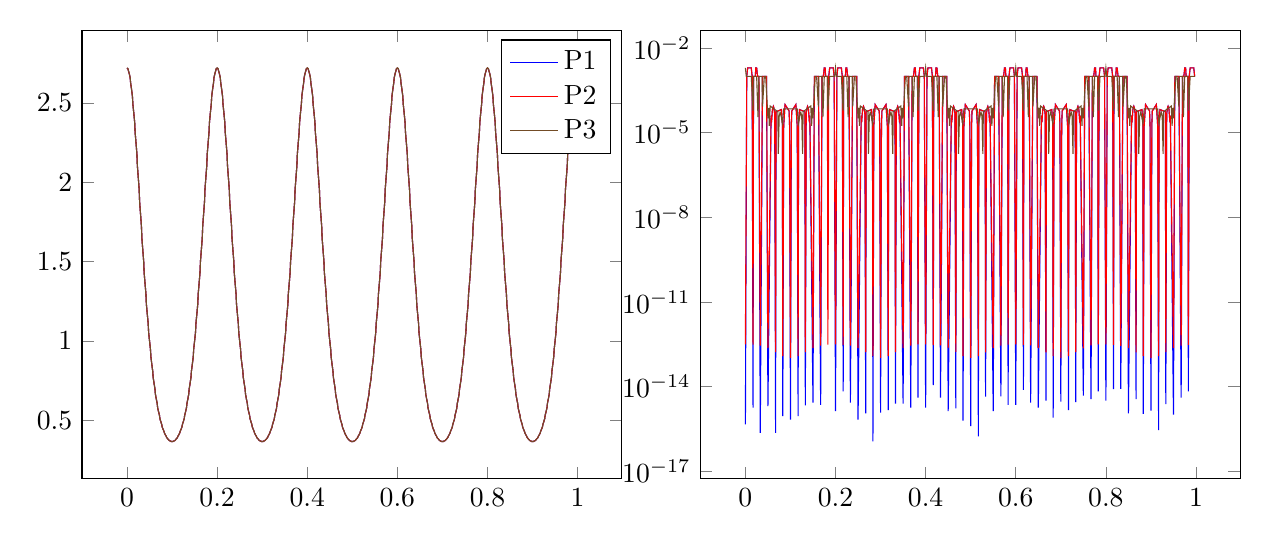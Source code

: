 \begin{tikzpicture}
\begin{groupplot}[group style={group size={2 by 1}}]
    \nextgroupplot[]
    \addplot+[, no markers]
        table[row sep={\\}]
        {
            \\
            0.0  2.718  \\
            0.002  2.714  \\
            0.003  2.703  \\
            0.005  2.683  \\
            0.007  2.657  \\
            0.008  2.625  \\
            0.01  2.586  \\
            0.012  2.542  \\
            0.013  2.492  \\
            0.015  2.437  \\
            0.017  2.377  \\
            0.018  2.314  \\
            0.02  2.247  \\
            0.022  2.177  \\
            0.023  2.104  \\
            0.025  2.03  \\
            0.027  1.954  \\
            0.028  1.877  \\
            0.03  1.801  \\
            0.032  1.724  \\
            0.033  1.649  \\
            0.035  1.575  \\
            0.037  1.502  \\
            0.038  1.432  \\
            0.04  1.363  \\
            0.042  1.297  \\
            0.043  1.232  \\
            0.045  1.17  \\
            0.047  1.111  \\
            0.048  1.054  \\
            0.05  1.0  \\
            0.052  0.949  \\
            0.053  0.901  \\
            0.055  0.855  \\
            0.057  0.812  \\
            0.058  0.772  \\
            0.06  0.734  \\
            0.062  0.699  \\
            0.063  0.666  \\
            0.065  0.635  \\
            0.067  0.607  \\
            0.068  0.58  \\
            0.07  0.555  \\
            0.072  0.533  \\
            0.073  0.512  \\
            0.075  0.493  \\
            0.077  0.475  \\
            0.078  0.46  \\
            0.08  0.445  \\
            0.082  0.432  \\
            0.083  0.421  \\
            0.085  0.41  \\
            0.087  0.401  \\
            0.088  0.393  \\
            0.09  0.386  \\
            0.092  0.38  \\
            0.093  0.376  \\
            0.095  0.372  \\
            0.097  0.37  \\
            0.098  0.368  \\
            0.1  0.368  \\
            0.102  0.368  \\
            0.103  0.37  \\
            0.105  0.372  \\
            0.107  0.376  \\
            0.108  0.38  \\
            0.11  0.386  \\
            0.112  0.393  \\
            0.113  0.401  \\
            0.115  0.41  \\
            0.117  0.421  \\
            0.118  0.432  \\
            0.12  0.445  \\
            0.122  0.46  \\
            0.123  0.475  \\
            0.125  0.493  \\
            0.127  0.512  \\
            0.128  0.533  \\
            0.13  0.555  \\
            0.132  0.58  \\
            0.133  0.607  \\
            0.135  0.635  \\
            0.137  0.666  \\
            0.138  0.699  \\
            0.14  0.734  \\
            0.142  0.772  \\
            0.143  0.812  \\
            0.145  0.855  \\
            0.147  0.901  \\
            0.148  0.949  \\
            0.15  1.0  \\
            0.152  1.054  \\
            0.153  1.111  \\
            0.155  1.17  \\
            0.157  1.232  \\
            0.158  1.297  \\
            0.16  1.363  \\
            0.162  1.432  \\
            0.163  1.502  \\
            0.165  1.575  \\
            0.167  1.649  \\
            0.168  1.724  \\
            0.17  1.801  \\
            0.172  1.877  \\
            0.173  1.954  \\
            0.175  2.03  \\
            0.177  2.104  \\
            0.178  2.177  \\
            0.18  2.247  \\
            0.182  2.314  \\
            0.183  2.377  \\
            0.185  2.437  \\
            0.187  2.492  \\
            0.188  2.542  \\
            0.19  2.586  \\
            0.192  2.625  \\
            0.193  2.657  \\
            0.195  2.683  \\
            0.197  2.703  \\
            0.198  2.714  \\
            0.2  2.718  \\
            0.202  2.714  \\
            0.203  2.703  \\
            0.205  2.683  \\
            0.207  2.657  \\
            0.208  2.625  \\
            0.21  2.586  \\
            0.212  2.542  \\
            0.213  2.492  \\
            0.215  2.437  \\
            0.217  2.377  \\
            0.218  2.314  \\
            0.22  2.247  \\
            0.222  2.177  \\
            0.223  2.104  \\
            0.225  2.03  \\
            0.227  1.954  \\
            0.228  1.877  \\
            0.23  1.801  \\
            0.232  1.724  \\
            0.233  1.649  \\
            0.235  1.575  \\
            0.237  1.502  \\
            0.238  1.432  \\
            0.24  1.363  \\
            0.242  1.297  \\
            0.243  1.232  \\
            0.245  1.17  \\
            0.247  1.111  \\
            0.248  1.054  \\
            0.25  1.0  \\
            0.252  0.949  \\
            0.253  0.901  \\
            0.255  0.855  \\
            0.257  0.812  \\
            0.258  0.772  \\
            0.26  0.734  \\
            0.262  0.699  \\
            0.263  0.666  \\
            0.265  0.635  \\
            0.267  0.607  \\
            0.268  0.58  \\
            0.27  0.555  \\
            0.272  0.533  \\
            0.273  0.512  \\
            0.275  0.493  \\
            0.277  0.475  \\
            0.278  0.46  \\
            0.28  0.445  \\
            0.282  0.432  \\
            0.283  0.421  \\
            0.285  0.41  \\
            0.287  0.401  \\
            0.288  0.393  \\
            0.29  0.386  \\
            0.292  0.38  \\
            0.293  0.376  \\
            0.295  0.372  \\
            0.297  0.37  \\
            0.298  0.368  \\
            0.3  0.368  \\
            0.302  0.368  \\
            0.303  0.37  \\
            0.305  0.372  \\
            0.307  0.376  \\
            0.308  0.38  \\
            0.31  0.386  \\
            0.312  0.393  \\
            0.313  0.401  \\
            0.315  0.41  \\
            0.317  0.421  \\
            0.318  0.432  \\
            0.32  0.445  \\
            0.322  0.46  \\
            0.323  0.475  \\
            0.325  0.493  \\
            0.327  0.512  \\
            0.328  0.533  \\
            0.33  0.555  \\
            0.332  0.58  \\
            0.333  0.607  \\
            0.335  0.635  \\
            0.337  0.666  \\
            0.338  0.699  \\
            0.34  0.734  \\
            0.342  0.772  \\
            0.343  0.812  \\
            0.345  0.855  \\
            0.347  0.901  \\
            0.348  0.949  \\
            0.35  1.0  \\
            0.352  1.054  \\
            0.353  1.111  \\
            0.355  1.17  \\
            0.357  1.232  \\
            0.358  1.297  \\
            0.36  1.363  \\
            0.362  1.432  \\
            0.363  1.502  \\
            0.365  1.575  \\
            0.367  1.649  \\
            0.368  1.724  \\
            0.37  1.801  \\
            0.372  1.877  \\
            0.373  1.954  \\
            0.375  2.03  \\
            0.377  2.104  \\
            0.378  2.177  \\
            0.38  2.247  \\
            0.382  2.314  \\
            0.383  2.377  \\
            0.385  2.437  \\
            0.387  2.492  \\
            0.388  2.542  \\
            0.39  2.586  \\
            0.392  2.625  \\
            0.393  2.657  \\
            0.395  2.683  \\
            0.397  2.703  \\
            0.398  2.714  \\
            0.4  2.718  \\
            0.402  2.714  \\
            0.403  2.703  \\
            0.405  2.683  \\
            0.407  2.657  \\
            0.408  2.625  \\
            0.41  2.586  \\
            0.412  2.542  \\
            0.413  2.492  \\
            0.415  2.437  \\
            0.417  2.377  \\
            0.418  2.314  \\
            0.42  2.247  \\
            0.422  2.177  \\
            0.423  2.104  \\
            0.425  2.03  \\
            0.427  1.954  \\
            0.428  1.877  \\
            0.43  1.801  \\
            0.432  1.724  \\
            0.433  1.649  \\
            0.435  1.575  \\
            0.437  1.502  \\
            0.438  1.432  \\
            0.44  1.363  \\
            0.442  1.297  \\
            0.443  1.232  \\
            0.445  1.17  \\
            0.447  1.111  \\
            0.448  1.054  \\
            0.45  1.0  \\
            0.452  0.949  \\
            0.453  0.901  \\
            0.455  0.855  \\
            0.457  0.812  \\
            0.458  0.772  \\
            0.46  0.734  \\
            0.462  0.699  \\
            0.463  0.666  \\
            0.465  0.635  \\
            0.467  0.607  \\
            0.468  0.58  \\
            0.47  0.555  \\
            0.472  0.533  \\
            0.473  0.512  \\
            0.475  0.493  \\
            0.477  0.475  \\
            0.478  0.46  \\
            0.48  0.445  \\
            0.482  0.432  \\
            0.483  0.421  \\
            0.485  0.41  \\
            0.487  0.401  \\
            0.488  0.393  \\
            0.49  0.386  \\
            0.492  0.38  \\
            0.493  0.376  \\
            0.495  0.372  \\
            0.497  0.37  \\
            0.498  0.368  \\
            0.5  0.368  \\
            0.502  0.368  \\
            0.503  0.37  \\
            0.505  0.372  \\
            0.507  0.376  \\
            0.508  0.38  \\
            0.51  0.386  \\
            0.512  0.393  \\
            0.513  0.401  \\
            0.515  0.41  \\
            0.517  0.421  \\
            0.518  0.432  \\
            0.52  0.445  \\
            0.522  0.46  \\
            0.523  0.475  \\
            0.525  0.493  \\
            0.527  0.512  \\
            0.528  0.533  \\
            0.53  0.555  \\
            0.532  0.58  \\
            0.533  0.607  \\
            0.535  0.635  \\
            0.537  0.666  \\
            0.538  0.699  \\
            0.54  0.734  \\
            0.542  0.772  \\
            0.543  0.812  \\
            0.545  0.855  \\
            0.547  0.901  \\
            0.548  0.949  \\
            0.55  1.0  \\
            0.552  1.054  \\
            0.553  1.111  \\
            0.555  1.17  \\
            0.557  1.232  \\
            0.558  1.297  \\
            0.56  1.363  \\
            0.562  1.432  \\
            0.563  1.502  \\
            0.565  1.575  \\
            0.567  1.649  \\
            0.568  1.724  \\
            0.57  1.801  \\
            0.572  1.877  \\
            0.573  1.954  \\
            0.575  2.03  \\
            0.577  2.104  \\
            0.578  2.177  \\
            0.58  2.247  \\
            0.582  2.314  \\
            0.583  2.377  \\
            0.585  2.437  \\
            0.587  2.492  \\
            0.588  2.542  \\
            0.59  2.586  \\
            0.592  2.625  \\
            0.593  2.657  \\
            0.595  2.683  \\
            0.597  2.703  \\
            0.598  2.714  \\
            0.6  2.718  \\
            0.602  2.714  \\
            0.603  2.703  \\
            0.605  2.683  \\
            0.607  2.657  \\
            0.608  2.625  \\
            0.61  2.586  \\
            0.612  2.542  \\
            0.613  2.492  \\
            0.615  2.437  \\
            0.617  2.377  \\
            0.618  2.314  \\
            0.62  2.247  \\
            0.622  2.177  \\
            0.623  2.104  \\
            0.625  2.03  \\
            0.627  1.954  \\
            0.628  1.877  \\
            0.63  1.801  \\
            0.632  1.724  \\
            0.633  1.649  \\
            0.635  1.575  \\
            0.637  1.502  \\
            0.638  1.432  \\
            0.64  1.363  \\
            0.642  1.297  \\
            0.643  1.232  \\
            0.645  1.17  \\
            0.647  1.111  \\
            0.648  1.054  \\
            0.65  1.0  \\
            0.652  0.949  \\
            0.653  0.901  \\
            0.655  0.855  \\
            0.657  0.812  \\
            0.658  0.772  \\
            0.66  0.734  \\
            0.662  0.699  \\
            0.663  0.666  \\
            0.665  0.635  \\
            0.667  0.607  \\
            0.668  0.58  \\
            0.67  0.555  \\
            0.672  0.533  \\
            0.673  0.512  \\
            0.675  0.493  \\
            0.677  0.475  \\
            0.678  0.46  \\
            0.68  0.445  \\
            0.682  0.432  \\
            0.683  0.421  \\
            0.685  0.41  \\
            0.687  0.401  \\
            0.688  0.393  \\
            0.69  0.386  \\
            0.692  0.38  \\
            0.693  0.376  \\
            0.695  0.372  \\
            0.697  0.37  \\
            0.698  0.368  \\
            0.7  0.368  \\
            0.702  0.368  \\
            0.703  0.37  \\
            0.705  0.372  \\
            0.707  0.376  \\
            0.708  0.38  \\
            0.71  0.386  \\
            0.712  0.393  \\
            0.713  0.401  \\
            0.715  0.41  \\
            0.717  0.421  \\
            0.718  0.432  \\
            0.72  0.445  \\
            0.722  0.46  \\
            0.723  0.475  \\
            0.725  0.493  \\
            0.727  0.512  \\
            0.728  0.533  \\
            0.73  0.555  \\
            0.732  0.58  \\
            0.733  0.607  \\
            0.735  0.635  \\
            0.737  0.666  \\
            0.738  0.699  \\
            0.74  0.734  \\
            0.742  0.772  \\
            0.743  0.812  \\
            0.745  0.855  \\
            0.747  0.901  \\
            0.748  0.949  \\
            0.75  1.0  \\
            0.752  1.054  \\
            0.753  1.111  \\
            0.755  1.17  \\
            0.757  1.232  \\
            0.758  1.297  \\
            0.76  1.363  \\
            0.762  1.432  \\
            0.763  1.502  \\
            0.765  1.575  \\
            0.767  1.649  \\
            0.768  1.724  \\
            0.77  1.801  \\
            0.772  1.877  \\
            0.773  1.954  \\
            0.775  2.03  \\
            0.777  2.104  \\
            0.778  2.177  \\
            0.78  2.247  \\
            0.782  2.314  \\
            0.783  2.377  \\
            0.785  2.437  \\
            0.787  2.492  \\
            0.788  2.542  \\
            0.79  2.586  \\
            0.792  2.625  \\
            0.793  2.657  \\
            0.795  2.683  \\
            0.797  2.703  \\
            0.798  2.714  \\
            0.8  2.718  \\
            0.802  2.714  \\
            0.803  2.703  \\
            0.805  2.683  \\
            0.807  2.657  \\
            0.808  2.625  \\
            0.81  2.586  \\
            0.812  2.542  \\
            0.813  2.492  \\
            0.815  2.437  \\
            0.817  2.377  \\
            0.818  2.314  \\
            0.82  2.247  \\
            0.822  2.177  \\
            0.823  2.104  \\
            0.825  2.03  \\
            0.827  1.954  \\
            0.828  1.877  \\
            0.83  1.801  \\
            0.832  1.724  \\
            0.833  1.649  \\
            0.835  1.575  \\
            0.837  1.502  \\
            0.838  1.432  \\
            0.84  1.363  \\
            0.842  1.297  \\
            0.843  1.232  \\
            0.845  1.17  \\
            0.847  1.111  \\
            0.848  1.054  \\
            0.85  1.0  \\
            0.852  0.949  \\
            0.853  0.901  \\
            0.855  0.855  \\
            0.857  0.812  \\
            0.858  0.772  \\
            0.86  0.734  \\
            0.862  0.699  \\
            0.863  0.666  \\
            0.865  0.635  \\
            0.867  0.607  \\
            0.868  0.58  \\
            0.87  0.555  \\
            0.872  0.533  \\
            0.873  0.512  \\
            0.875  0.493  \\
            0.877  0.475  \\
            0.878  0.46  \\
            0.88  0.445  \\
            0.882  0.432  \\
            0.883  0.421  \\
            0.885  0.41  \\
            0.887  0.401  \\
            0.888  0.393  \\
            0.89  0.386  \\
            0.892  0.38  \\
            0.893  0.376  \\
            0.895  0.372  \\
            0.897  0.37  \\
            0.898  0.368  \\
            0.9  0.368  \\
            0.902  0.368  \\
            0.903  0.37  \\
            0.905  0.372  \\
            0.907  0.376  \\
            0.908  0.38  \\
            0.91  0.386  \\
            0.912  0.393  \\
            0.913  0.401  \\
            0.915  0.41  \\
            0.917  0.421  \\
            0.918  0.432  \\
            0.92  0.445  \\
            0.922  0.46  \\
            0.923  0.475  \\
            0.925  0.493  \\
            0.927  0.512  \\
            0.928  0.533  \\
            0.93  0.555  \\
            0.932  0.58  \\
            0.933  0.607  \\
            0.935  0.635  \\
            0.937  0.666  \\
            0.938  0.699  \\
            0.94  0.734  \\
            0.942  0.772  \\
            0.943  0.812  \\
            0.945  0.855  \\
            0.947  0.901  \\
            0.948  0.949  \\
            0.95  1.0  \\
            0.952  1.054  \\
            0.953  1.111  \\
            0.955  1.17  \\
            0.957  1.232  \\
            0.958  1.297  \\
            0.96  1.363  \\
            0.962  1.432  \\
            0.963  1.502  \\
            0.965  1.575  \\
            0.967  1.649  \\
            0.968  1.724  \\
            0.97  1.801  \\
            0.972  1.877  \\
            0.973  1.954  \\
            0.975  2.03  \\
            0.977  2.104  \\
            0.978  2.177  \\
            0.98  2.247  \\
            0.982  2.314  \\
            0.983  2.377  \\
            0.985  2.437  \\
            0.987  2.492  \\
            0.988  2.542  \\
            0.99  2.586  \\
            0.992  2.625  \\
            0.993  2.657  \\
            0.995  2.683  \\
            0.997  2.703  \\
            0.998  2.714  \\
        }
        ;
    \addlegendentry {P1}
    \addplot+[, no markers]
        table[row sep={\\}]
        {
            \\
            0.0  2.718  \\
            0.002  2.714  \\
            0.003  2.703  \\
            0.005  2.683  \\
            0.007  2.657  \\
            0.008  2.625  \\
            0.01  2.586  \\
            0.012  2.542  \\
            0.013  2.492  \\
            0.015  2.437  \\
            0.017  2.377  \\
            0.018  2.314  \\
            0.02  2.247  \\
            0.022  2.177  \\
            0.023  2.104  \\
            0.025  2.03  \\
            0.027  1.954  \\
            0.028  1.877  \\
            0.03  1.801  \\
            0.032  1.724  \\
            0.033  1.649  \\
            0.035  1.575  \\
            0.037  1.502  \\
            0.038  1.432  \\
            0.04  1.363  \\
            0.042  1.297  \\
            0.043  1.232  \\
            0.045  1.17  \\
            0.047  1.111  \\
            0.048  1.054  \\
            0.05  1.0  \\
            0.052  0.949  \\
            0.053  0.901  \\
            0.055  0.855  \\
            0.057  0.812  \\
            0.058  0.772  \\
            0.06  0.734  \\
            0.062  0.699  \\
            0.063  0.666  \\
            0.065  0.635  \\
            0.067  0.607  \\
            0.068  0.58  \\
            0.07  0.555  \\
            0.072  0.533  \\
            0.073  0.512  \\
            0.075  0.493  \\
            0.077  0.475  \\
            0.078  0.46  \\
            0.08  0.445  \\
            0.082  0.432  \\
            0.083  0.421  \\
            0.085  0.41  \\
            0.087  0.401  \\
            0.088  0.393  \\
            0.09  0.386  \\
            0.092  0.38  \\
            0.093  0.376  \\
            0.095  0.372  \\
            0.097  0.37  \\
            0.098  0.368  \\
            0.1  0.368  \\
            0.102  0.368  \\
            0.103  0.37  \\
            0.105  0.372  \\
            0.107  0.376  \\
            0.108  0.38  \\
            0.11  0.386  \\
            0.112  0.393  \\
            0.113  0.401  \\
            0.115  0.41  \\
            0.117  0.421  \\
            0.118  0.432  \\
            0.12  0.445  \\
            0.122  0.46  \\
            0.123  0.475  \\
            0.125  0.493  \\
            0.127  0.512  \\
            0.128  0.533  \\
            0.13  0.555  \\
            0.132  0.58  \\
            0.133  0.607  \\
            0.135  0.635  \\
            0.137  0.666  \\
            0.138  0.699  \\
            0.14  0.734  \\
            0.142  0.772  \\
            0.143  0.812  \\
            0.145  0.855  \\
            0.147  0.901  \\
            0.148  0.949  \\
            0.15  1.0  \\
            0.152  1.054  \\
            0.153  1.111  \\
            0.155  1.17  \\
            0.157  1.232  \\
            0.158  1.297  \\
            0.16  1.363  \\
            0.162  1.432  \\
            0.163  1.502  \\
            0.165  1.575  \\
            0.167  1.649  \\
            0.168  1.724  \\
            0.17  1.801  \\
            0.172  1.877  \\
            0.173  1.954  \\
            0.175  2.03  \\
            0.177  2.104  \\
            0.178  2.177  \\
            0.18  2.247  \\
            0.182  2.314  \\
            0.183  2.377  \\
            0.185  2.437  \\
            0.187  2.492  \\
            0.188  2.542  \\
            0.19  2.586  \\
            0.192  2.625  \\
            0.193  2.657  \\
            0.195  2.683  \\
            0.197  2.703  \\
            0.198  2.714  \\
            0.2  2.718  \\
            0.202  2.714  \\
            0.203  2.703  \\
            0.205  2.683  \\
            0.207  2.657  \\
            0.208  2.625  \\
            0.21  2.586  \\
            0.212  2.542  \\
            0.213  2.492  \\
            0.215  2.437  \\
            0.217  2.377  \\
            0.218  2.314  \\
            0.22  2.247  \\
            0.222  2.177  \\
            0.223  2.104  \\
            0.225  2.03  \\
            0.227  1.954  \\
            0.228  1.877  \\
            0.23  1.801  \\
            0.232  1.724  \\
            0.233  1.649  \\
            0.235  1.575  \\
            0.237  1.502  \\
            0.238  1.432  \\
            0.24  1.363  \\
            0.242  1.297  \\
            0.243  1.232  \\
            0.245  1.17  \\
            0.247  1.111  \\
            0.248  1.054  \\
            0.25  1.0  \\
            0.252  0.949  \\
            0.253  0.901  \\
            0.255  0.855  \\
            0.257  0.812  \\
            0.258  0.772  \\
            0.26  0.734  \\
            0.262  0.699  \\
            0.263  0.666  \\
            0.265  0.635  \\
            0.267  0.607  \\
            0.268  0.58  \\
            0.27  0.555  \\
            0.272  0.533  \\
            0.273  0.512  \\
            0.275  0.493  \\
            0.277  0.475  \\
            0.278  0.46  \\
            0.28  0.445  \\
            0.282  0.432  \\
            0.283  0.421  \\
            0.285  0.41  \\
            0.287  0.401  \\
            0.288  0.393  \\
            0.29  0.386  \\
            0.292  0.38  \\
            0.293  0.376  \\
            0.295  0.372  \\
            0.297  0.37  \\
            0.298  0.368  \\
            0.3  0.368  \\
            0.302  0.368  \\
            0.303  0.37  \\
            0.305  0.372  \\
            0.307  0.376  \\
            0.308  0.38  \\
            0.31  0.386  \\
            0.312  0.393  \\
            0.313  0.401  \\
            0.315  0.41  \\
            0.317  0.421  \\
            0.318  0.432  \\
            0.32  0.445  \\
            0.322  0.46  \\
            0.323  0.475  \\
            0.325  0.493  \\
            0.327  0.512  \\
            0.328  0.533  \\
            0.33  0.555  \\
            0.332  0.58  \\
            0.333  0.607  \\
            0.335  0.635  \\
            0.337  0.666  \\
            0.338  0.699  \\
            0.34  0.734  \\
            0.342  0.772  \\
            0.343  0.812  \\
            0.345  0.855  \\
            0.347  0.901  \\
            0.348  0.949  \\
            0.35  1.0  \\
            0.352  1.054  \\
            0.353  1.111  \\
            0.355  1.17  \\
            0.357  1.232  \\
            0.358  1.297  \\
            0.36  1.363  \\
            0.362  1.432  \\
            0.363  1.502  \\
            0.365  1.575  \\
            0.367  1.649  \\
            0.368  1.724  \\
            0.37  1.801  \\
            0.372  1.877  \\
            0.373  1.954  \\
            0.375  2.03  \\
            0.377  2.104  \\
            0.378  2.177  \\
            0.38  2.247  \\
            0.382  2.314  \\
            0.383  2.377  \\
            0.385  2.437  \\
            0.387  2.492  \\
            0.388  2.542  \\
            0.39  2.586  \\
            0.392  2.625  \\
            0.393  2.657  \\
            0.395  2.683  \\
            0.397  2.703  \\
            0.398  2.714  \\
            0.4  2.718  \\
            0.402  2.714  \\
            0.403  2.703  \\
            0.405  2.683  \\
            0.407  2.657  \\
            0.408  2.625  \\
            0.41  2.586  \\
            0.412  2.542  \\
            0.413  2.492  \\
            0.415  2.437  \\
            0.417  2.377  \\
            0.418  2.314  \\
            0.42  2.247  \\
            0.422  2.177  \\
            0.423  2.104  \\
            0.425  2.03  \\
            0.427  1.954  \\
            0.428  1.877  \\
            0.43  1.801  \\
            0.432  1.724  \\
            0.433  1.649  \\
            0.435  1.575  \\
            0.437  1.502  \\
            0.438  1.432  \\
            0.44  1.363  \\
            0.442  1.297  \\
            0.443  1.232  \\
            0.445  1.17  \\
            0.447  1.111  \\
            0.448  1.054  \\
            0.45  1.0  \\
            0.452  0.949  \\
            0.453  0.901  \\
            0.455  0.855  \\
            0.457  0.812  \\
            0.458  0.772  \\
            0.46  0.734  \\
            0.462  0.699  \\
            0.463  0.666  \\
            0.465  0.635  \\
            0.467  0.607  \\
            0.468  0.58  \\
            0.47  0.555  \\
            0.472  0.533  \\
            0.473  0.512  \\
            0.475  0.493  \\
            0.477  0.475  \\
            0.478  0.46  \\
            0.48  0.445  \\
            0.482  0.432  \\
            0.483  0.421  \\
            0.485  0.41  \\
            0.487  0.401  \\
            0.488  0.393  \\
            0.49  0.386  \\
            0.492  0.38  \\
            0.493  0.376  \\
            0.495  0.372  \\
            0.497  0.37  \\
            0.498  0.368  \\
            0.5  0.368  \\
            0.502  0.368  \\
            0.503  0.37  \\
            0.505  0.372  \\
            0.507  0.376  \\
            0.508  0.38  \\
            0.51  0.386  \\
            0.512  0.393  \\
            0.513  0.401  \\
            0.515  0.41  \\
            0.517  0.421  \\
            0.518  0.432  \\
            0.52  0.445  \\
            0.522  0.46  \\
            0.523  0.475  \\
            0.525  0.493  \\
            0.527  0.512  \\
            0.528  0.533  \\
            0.53  0.555  \\
            0.532  0.58  \\
            0.533  0.607  \\
            0.535  0.635  \\
            0.537  0.666  \\
            0.538  0.699  \\
            0.54  0.734  \\
            0.542  0.772  \\
            0.543  0.812  \\
            0.545  0.855  \\
            0.547  0.901  \\
            0.548  0.949  \\
            0.55  1.0  \\
            0.552  1.054  \\
            0.553  1.111  \\
            0.555  1.17  \\
            0.557  1.232  \\
            0.558  1.297  \\
            0.56  1.363  \\
            0.562  1.432  \\
            0.563  1.502  \\
            0.565  1.575  \\
            0.567  1.649  \\
            0.568  1.724  \\
            0.57  1.801  \\
            0.572  1.877  \\
            0.573  1.954  \\
            0.575  2.03  \\
            0.577  2.104  \\
            0.578  2.177  \\
            0.58  2.247  \\
            0.582  2.314  \\
            0.583  2.377  \\
            0.585  2.437  \\
            0.587  2.492  \\
            0.588  2.542  \\
            0.59  2.586  \\
            0.592  2.625  \\
            0.593  2.657  \\
            0.595  2.683  \\
            0.597  2.703  \\
            0.598  2.714  \\
            0.6  2.718  \\
            0.602  2.714  \\
            0.603  2.703  \\
            0.605  2.683  \\
            0.607  2.657  \\
            0.608  2.625  \\
            0.61  2.586  \\
            0.612  2.542  \\
            0.613  2.492  \\
            0.615  2.437  \\
            0.617  2.377  \\
            0.618  2.314  \\
            0.62  2.247  \\
            0.622  2.177  \\
            0.623  2.104  \\
            0.625  2.03  \\
            0.627  1.954  \\
            0.628  1.877  \\
            0.63  1.801  \\
            0.632  1.724  \\
            0.633  1.649  \\
            0.635  1.575  \\
            0.637  1.502  \\
            0.638  1.432  \\
            0.64  1.363  \\
            0.642  1.297  \\
            0.643  1.232  \\
            0.645  1.17  \\
            0.647  1.111  \\
            0.648  1.054  \\
            0.65  1.0  \\
            0.652  0.949  \\
            0.653  0.901  \\
            0.655  0.855  \\
            0.657  0.812  \\
            0.658  0.772  \\
            0.66  0.734  \\
            0.662  0.699  \\
            0.663  0.666  \\
            0.665  0.635  \\
            0.667  0.607  \\
            0.668  0.58  \\
            0.67  0.555  \\
            0.672  0.533  \\
            0.673  0.512  \\
            0.675  0.493  \\
            0.677  0.475  \\
            0.678  0.46  \\
            0.68  0.445  \\
            0.682  0.432  \\
            0.683  0.421  \\
            0.685  0.41  \\
            0.687  0.401  \\
            0.688  0.393  \\
            0.69  0.386  \\
            0.692  0.38  \\
            0.693  0.376  \\
            0.695  0.372  \\
            0.697  0.37  \\
            0.698  0.368  \\
            0.7  0.368  \\
            0.702  0.368  \\
            0.703  0.37  \\
            0.705  0.372  \\
            0.707  0.376  \\
            0.708  0.38  \\
            0.71  0.386  \\
            0.712  0.393  \\
            0.713  0.401  \\
            0.715  0.41  \\
            0.717  0.421  \\
            0.718  0.432  \\
            0.72  0.445  \\
            0.722  0.46  \\
            0.723  0.475  \\
            0.725  0.493  \\
            0.727  0.512  \\
            0.728  0.533  \\
            0.73  0.555  \\
            0.732  0.58  \\
            0.733  0.607  \\
            0.735  0.635  \\
            0.737  0.666  \\
            0.738  0.699  \\
            0.74  0.734  \\
            0.742  0.772  \\
            0.743  0.812  \\
            0.745  0.855  \\
            0.747  0.901  \\
            0.748  0.949  \\
            0.75  1.0  \\
            0.752  1.054  \\
            0.753  1.111  \\
            0.755  1.17  \\
            0.757  1.232  \\
            0.758  1.297  \\
            0.76  1.363  \\
            0.762  1.432  \\
            0.763  1.502  \\
            0.765  1.575  \\
            0.767  1.649  \\
            0.768  1.724  \\
            0.77  1.801  \\
            0.772  1.877  \\
            0.773  1.954  \\
            0.775  2.03  \\
            0.777  2.104  \\
            0.778  2.177  \\
            0.78  2.247  \\
            0.782  2.314  \\
            0.783  2.377  \\
            0.785  2.437  \\
            0.787  2.492  \\
            0.788  2.542  \\
            0.79  2.586  \\
            0.792  2.625  \\
            0.793  2.657  \\
            0.795  2.683  \\
            0.797  2.703  \\
            0.798  2.714  \\
            0.8  2.718  \\
            0.802  2.714  \\
            0.803  2.703  \\
            0.805  2.683  \\
            0.807  2.657  \\
            0.808  2.625  \\
            0.81  2.586  \\
            0.812  2.542  \\
            0.813  2.492  \\
            0.815  2.437  \\
            0.817  2.377  \\
            0.818  2.314  \\
            0.82  2.247  \\
            0.822  2.177  \\
            0.823  2.104  \\
            0.825  2.03  \\
            0.827  1.954  \\
            0.828  1.877  \\
            0.83  1.801  \\
            0.832  1.724  \\
            0.833  1.649  \\
            0.835  1.575  \\
            0.837  1.502  \\
            0.838  1.432  \\
            0.84  1.363  \\
            0.842  1.297  \\
            0.843  1.232  \\
            0.845  1.17  \\
            0.847  1.111  \\
            0.848  1.054  \\
            0.85  1.0  \\
            0.852  0.949  \\
            0.853  0.901  \\
            0.855  0.855  \\
            0.857  0.812  \\
            0.858  0.772  \\
            0.86  0.734  \\
            0.862  0.699  \\
            0.863  0.666  \\
            0.865  0.635  \\
            0.867  0.607  \\
            0.868  0.58  \\
            0.87  0.555  \\
            0.872  0.533  \\
            0.873  0.512  \\
            0.875  0.493  \\
            0.877  0.475  \\
            0.878  0.46  \\
            0.88  0.445  \\
            0.882  0.432  \\
            0.883  0.421  \\
            0.885  0.41  \\
            0.887  0.401  \\
            0.888  0.393  \\
            0.89  0.386  \\
            0.892  0.38  \\
            0.893  0.376  \\
            0.895  0.372  \\
            0.897  0.37  \\
            0.898  0.368  \\
            0.9  0.368  \\
            0.902  0.368  \\
            0.903  0.37  \\
            0.905  0.372  \\
            0.907  0.376  \\
            0.908  0.38  \\
            0.91  0.386  \\
            0.912  0.393  \\
            0.913  0.401  \\
            0.915  0.41  \\
            0.917  0.421  \\
            0.918  0.432  \\
            0.92  0.445  \\
            0.922  0.46  \\
            0.923  0.475  \\
            0.925  0.493  \\
            0.927  0.512  \\
            0.928  0.533  \\
            0.93  0.555  \\
            0.932  0.58  \\
            0.933  0.607  \\
            0.935  0.635  \\
            0.937  0.666  \\
            0.938  0.699  \\
            0.94  0.734  \\
            0.942  0.772  \\
            0.943  0.812  \\
            0.945  0.855  \\
            0.947  0.901  \\
            0.948  0.949  \\
            0.95  1.0  \\
            0.952  1.054  \\
            0.953  1.111  \\
            0.955  1.17  \\
            0.957  1.232  \\
            0.958  1.297  \\
            0.96  1.363  \\
            0.962  1.432  \\
            0.963  1.502  \\
            0.965  1.575  \\
            0.967  1.649  \\
            0.968  1.724  \\
            0.97  1.801  \\
            0.972  1.877  \\
            0.973  1.954  \\
            0.975  2.03  \\
            0.977  2.104  \\
            0.978  2.177  \\
            0.98  2.247  \\
            0.982  2.314  \\
            0.983  2.377  \\
            0.985  2.437  \\
            0.987  2.492  \\
            0.988  2.542  \\
            0.99  2.586  \\
            0.992  2.625  \\
            0.993  2.657  \\
            0.995  2.683  \\
            0.997  2.703  \\
            0.998  2.714  \\
        }
        ;
    \addlegendentry {P2}
    \addplot+[, no markers]
        table[row sep={\\}]
        {
            \\
            0.0  2.72  \\
            0.002  2.716  \\
            0.003  2.704  \\
            0.005  2.685  \\
            0.007  2.659  \\
            0.008  2.626  \\
            0.01  2.587  \\
            0.012  2.542  \\
            0.013  2.492  \\
            0.015  2.437  \\
            0.017  2.378  \\
            0.018  2.314  \\
            0.02  2.246  \\
            0.022  2.176  \\
            0.023  2.103  \\
            0.025  2.029  \\
            0.027  1.953  \\
            0.028  1.876  \\
            0.03  1.799  \\
            0.032  1.723  \\
            0.033  1.648  \\
            0.035  1.574  \\
            0.037  1.501  \\
            0.038  1.431  \\
            0.04  1.362  \\
            0.042  1.296  \\
            0.043  1.232  \\
            0.045  1.17  \\
            0.047  1.111  \\
            0.048  1.054  \\
            0.05  1.0  \\
            0.052  0.949  \\
            0.053  0.901  \\
            0.055  0.855  \\
            0.057  0.812  \\
            0.058  0.772  \\
            0.06  0.735  \\
            0.062  0.699  \\
            0.063  0.666  \\
            0.065  0.635  \\
            0.067  0.607  \\
            0.068  0.58  \\
            0.07  0.556  \\
            0.072  0.533  \\
            0.073  0.512  \\
            0.075  0.493  \\
            0.077  0.476  \\
            0.078  0.46  \\
            0.08  0.445  \\
            0.082  0.432  \\
            0.083  0.421  \\
            0.085  0.41  \\
            0.087  0.401  \\
            0.088  0.393  \\
            0.09  0.386  \\
            0.092  0.38  \\
            0.093  0.376  \\
            0.095  0.372  \\
            0.097  0.37  \\
            0.098  0.368  \\
            0.1  0.368  \\
            0.102  0.368  \\
            0.103  0.37  \\
            0.105  0.372  \\
            0.107  0.376  \\
            0.108  0.38  \\
            0.11  0.386  \\
            0.112  0.393  \\
            0.113  0.401  \\
            0.115  0.41  \\
            0.117  0.421  \\
            0.118  0.432  \\
            0.12  0.445  \\
            0.122  0.46  \\
            0.123  0.476  \\
            0.125  0.493  \\
            0.127  0.512  \\
            0.128  0.533  \\
            0.13  0.556  \\
            0.132  0.58  \\
            0.133  0.607  \\
            0.135  0.635  \\
            0.137  0.666  \\
            0.138  0.699  \\
            0.14  0.735  \\
            0.142  0.772  \\
            0.143  0.812  \\
            0.145  0.855  \\
            0.147  0.901  \\
            0.148  0.949  \\
            0.15  1.0  \\
            0.152  1.054  \\
            0.153  1.111  \\
            0.155  1.17  \\
            0.157  1.232  \\
            0.158  1.296  \\
            0.16  1.362  \\
            0.162  1.431  \\
            0.163  1.501  \\
            0.165  1.574  \\
            0.167  1.648  \\
            0.168  1.723  \\
            0.17  1.799  \\
            0.172  1.876  \\
            0.173  1.953  \\
            0.175  2.029  \\
            0.177  2.103  \\
            0.178  2.176  \\
            0.18  2.246  \\
            0.182  2.314  \\
            0.183  2.378  \\
            0.185  2.437  \\
            0.187  2.492  \\
            0.188  2.542  \\
            0.19  2.587  \\
            0.192  2.626  \\
            0.193  2.659  \\
            0.195  2.685  \\
            0.197  2.704  \\
            0.198  2.716  \\
            0.2  2.72  \\
            0.202  2.716  \\
            0.203  2.704  \\
            0.205  2.685  \\
            0.207  2.659  \\
            0.208  2.626  \\
            0.21  2.587  \\
            0.212  2.542  \\
            0.213  2.492  \\
            0.215  2.437  \\
            0.217  2.378  \\
            0.218  2.314  \\
            0.22  2.246  \\
            0.222  2.176  \\
            0.223  2.103  \\
            0.225  2.029  \\
            0.227  1.953  \\
            0.228  1.876  \\
            0.23  1.799  \\
            0.232  1.723  \\
            0.233  1.648  \\
            0.235  1.574  \\
            0.237  1.501  \\
            0.238  1.431  \\
            0.24  1.362  \\
            0.242  1.296  \\
            0.243  1.232  \\
            0.245  1.17  \\
            0.247  1.111  \\
            0.248  1.054  \\
            0.25  1.0  \\
            0.252  0.949  \\
            0.253  0.901  \\
            0.255  0.855  \\
            0.257  0.812  \\
            0.258  0.772  \\
            0.26  0.735  \\
            0.262  0.699  \\
            0.263  0.666  \\
            0.265  0.635  \\
            0.267  0.607  \\
            0.268  0.58  \\
            0.27  0.556  \\
            0.272  0.533  \\
            0.273  0.512  \\
            0.275  0.493  \\
            0.277  0.476  \\
            0.278  0.46  \\
            0.28  0.445  \\
            0.282  0.432  \\
            0.283  0.421  \\
            0.285  0.41  \\
            0.287  0.401  \\
            0.288  0.393  \\
            0.29  0.386  \\
            0.292  0.38  \\
            0.293  0.376  \\
            0.295  0.372  \\
            0.297  0.37  \\
            0.298  0.368  \\
            0.3  0.368  \\
            0.302  0.368  \\
            0.303  0.37  \\
            0.305  0.372  \\
            0.307  0.376  \\
            0.308  0.38  \\
            0.31  0.386  \\
            0.312  0.393  \\
            0.313  0.401  \\
            0.315  0.41  \\
            0.317  0.421  \\
            0.318  0.432  \\
            0.32  0.445  \\
            0.322  0.46  \\
            0.323  0.476  \\
            0.325  0.493  \\
            0.327  0.512  \\
            0.328  0.533  \\
            0.33  0.556  \\
            0.332  0.58  \\
            0.333  0.607  \\
            0.335  0.635  \\
            0.337  0.666  \\
            0.338  0.699  \\
            0.34  0.735  \\
            0.342  0.772  \\
            0.343  0.812  \\
            0.345  0.855  \\
            0.347  0.901  \\
            0.348  0.949  \\
            0.35  1.0  \\
            0.352  1.054  \\
            0.353  1.111  \\
            0.355  1.17  \\
            0.357  1.232  \\
            0.358  1.296  \\
            0.36  1.362  \\
            0.362  1.431  \\
            0.363  1.501  \\
            0.365  1.574  \\
            0.367  1.648  \\
            0.368  1.723  \\
            0.37  1.799  \\
            0.372  1.876  \\
            0.373  1.953  \\
            0.375  2.029  \\
            0.377  2.103  \\
            0.378  2.176  \\
            0.38  2.246  \\
            0.382  2.314  \\
            0.383  2.378  \\
            0.385  2.437  \\
            0.387  2.492  \\
            0.388  2.542  \\
            0.39  2.587  \\
            0.392  2.626  \\
            0.393  2.659  \\
            0.395  2.685  \\
            0.397  2.704  \\
            0.398  2.716  \\
            0.4  2.72  \\
            0.402  2.716  \\
            0.403  2.704  \\
            0.405  2.685  \\
            0.407  2.659  \\
            0.408  2.626  \\
            0.41  2.587  \\
            0.412  2.542  \\
            0.413  2.492  \\
            0.415  2.437  \\
            0.417  2.378  \\
            0.418  2.314  \\
            0.42  2.246  \\
            0.422  2.176  \\
            0.423  2.103  \\
            0.425  2.029  \\
            0.427  1.953  \\
            0.428  1.876  \\
            0.43  1.799  \\
            0.432  1.723  \\
            0.433  1.648  \\
            0.435  1.574  \\
            0.437  1.501  \\
            0.438  1.431  \\
            0.44  1.362  \\
            0.442  1.296  \\
            0.443  1.232  \\
            0.445  1.17  \\
            0.447  1.111  \\
            0.448  1.054  \\
            0.45  1.0  \\
            0.452  0.949  \\
            0.453  0.901  \\
            0.455  0.855  \\
            0.457  0.812  \\
            0.458  0.772  \\
            0.46  0.735  \\
            0.462  0.699  \\
            0.463  0.666  \\
            0.465  0.635  \\
            0.467  0.607  \\
            0.468  0.58  \\
            0.47  0.556  \\
            0.472  0.533  \\
            0.473  0.512  \\
            0.475  0.493  \\
            0.477  0.476  \\
            0.478  0.46  \\
            0.48  0.445  \\
            0.482  0.432  \\
            0.483  0.421  \\
            0.485  0.41  \\
            0.487  0.401  \\
            0.488  0.393  \\
            0.49  0.386  \\
            0.492  0.38  \\
            0.493  0.376  \\
            0.495  0.372  \\
            0.497  0.37  \\
            0.498  0.368  \\
            0.5  0.368  \\
            0.502  0.368  \\
            0.503  0.37  \\
            0.505  0.372  \\
            0.507  0.376  \\
            0.508  0.38  \\
            0.51  0.386  \\
            0.512  0.393  \\
            0.513  0.401  \\
            0.515  0.41  \\
            0.517  0.421  \\
            0.518  0.432  \\
            0.52  0.445  \\
            0.522  0.46  \\
            0.523  0.476  \\
            0.525  0.493  \\
            0.527  0.512  \\
            0.528  0.533  \\
            0.53  0.556  \\
            0.532  0.58  \\
            0.533  0.607  \\
            0.535  0.635  \\
            0.537  0.666  \\
            0.538  0.699  \\
            0.54  0.735  \\
            0.542  0.772  \\
            0.543  0.812  \\
            0.545  0.855  \\
            0.547  0.901  \\
            0.548  0.949  \\
            0.55  1.0  \\
            0.552  1.054  \\
            0.553  1.111  \\
            0.555  1.17  \\
            0.557  1.232  \\
            0.558  1.296  \\
            0.56  1.362  \\
            0.562  1.431  \\
            0.563  1.501  \\
            0.565  1.574  \\
            0.567  1.648  \\
            0.568  1.723  \\
            0.57  1.799  \\
            0.572  1.876  \\
            0.573  1.953  \\
            0.575  2.029  \\
            0.577  2.103  \\
            0.578  2.176  \\
            0.58  2.246  \\
            0.582  2.314  \\
            0.583  2.378  \\
            0.585  2.437  \\
            0.587  2.492  \\
            0.588  2.542  \\
            0.59  2.587  \\
            0.592  2.626  \\
            0.593  2.659  \\
            0.595  2.685  \\
            0.597  2.704  \\
            0.598  2.716  \\
            0.6  2.72  \\
            0.602  2.716  \\
            0.603  2.704  \\
            0.605  2.685  \\
            0.607  2.659  \\
            0.608  2.626  \\
            0.61  2.587  \\
            0.612  2.542  \\
            0.613  2.492  \\
            0.615  2.437  \\
            0.617  2.378  \\
            0.618  2.314  \\
            0.62  2.246  \\
            0.622  2.176  \\
            0.623  2.103  \\
            0.625  2.029  \\
            0.627  1.953  \\
            0.628  1.876  \\
            0.63  1.799  \\
            0.632  1.723  \\
            0.633  1.648  \\
            0.635  1.574  \\
            0.637  1.501  \\
            0.638  1.431  \\
            0.64  1.362  \\
            0.642  1.296  \\
            0.643  1.232  \\
            0.645  1.17  \\
            0.647  1.111  \\
            0.648  1.054  \\
            0.65  1.0  \\
            0.652  0.949  \\
            0.653  0.901  \\
            0.655  0.855  \\
            0.657  0.812  \\
            0.658  0.772  \\
            0.66  0.735  \\
            0.662  0.699  \\
            0.663  0.666  \\
            0.665  0.635  \\
            0.667  0.607  \\
            0.668  0.58  \\
            0.67  0.556  \\
            0.672  0.533  \\
            0.673  0.512  \\
            0.675  0.493  \\
            0.677  0.476  \\
            0.678  0.46  \\
            0.68  0.445  \\
            0.682  0.432  \\
            0.683  0.421  \\
            0.685  0.41  \\
            0.687  0.401  \\
            0.688  0.393  \\
            0.69  0.386  \\
            0.692  0.38  \\
            0.693  0.376  \\
            0.695  0.372  \\
            0.697  0.37  \\
            0.698  0.368  \\
            0.7  0.368  \\
            0.702  0.368  \\
            0.703  0.37  \\
            0.705  0.372  \\
            0.707  0.376  \\
            0.708  0.38  \\
            0.71  0.386  \\
            0.712  0.393  \\
            0.713  0.401  \\
            0.715  0.41  \\
            0.717  0.421  \\
            0.718  0.432  \\
            0.72  0.445  \\
            0.722  0.46  \\
            0.723  0.476  \\
            0.725  0.493  \\
            0.727  0.512  \\
            0.728  0.533  \\
            0.73  0.556  \\
            0.732  0.58  \\
            0.733  0.607  \\
            0.735  0.635  \\
            0.737  0.666  \\
            0.738  0.699  \\
            0.74  0.735  \\
            0.742  0.772  \\
            0.743  0.812  \\
            0.745  0.855  \\
            0.747  0.901  \\
            0.748  0.949  \\
            0.75  1.0  \\
            0.752  1.054  \\
            0.753  1.111  \\
            0.755  1.17  \\
            0.757  1.232  \\
            0.758  1.296  \\
            0.76  1.362  \\
            0.762  1.431  \\
            0.763  1.501  \\
            0.765  1.574  \\
            0.767  1.648  \\
            0.768  1.723  \\
            0.77  1.799  \\
            0.772  1.876  \\
            0.773  1.953  \\
            0.775  2.029  \\
            0.777  2.103  \\
            0.778  2.176  \\
            0.78  2.246  \\
            0.782  2.314  \\
            0.783  2.378  \\
            0.785  2.437  \\
            0.787  2.492  \\
            0.788  2.542  \\
            0.79  2.587  \\
            0.792  2.626  \\
            0.793  2.659  \\
            0.795  2.685  \\
            0.797  2.704  \\
            0.798  2.716  \\
            0.8  2.72  \\
            0.802  2.716  \\
            0.803  2.704  \\
            0.805  2.685  \\
            0.807  2.659  \\
            0.808  2.626  \\
            0.81  2.587  \\
            0.812  2.542  \\
            0.813  2.492  \\
            0.815  2.437  \\
            0.817  2.378  \\
            0.818  2.314  \\
            0.82  2.246  \\
            0.822  2.176  \\
            0.823  2.103  \\
            0.825  2.029  \\
            0.827  1.953  \\
            0.828  1.876  \\
            0.83  1.799  \\
            0.832  1.723  \\
            0.833  1.648  \\
            0.835  1.574  \\
            0.837  1.501  \\
            0.838  1.431  \\
            0.84  1.362  \\
            0.842  1.296  \\
            0.843  1.232  \\
            0.845  1.17  \\
            0.847  1.111  \\
            0.848  1.054  \\
            0.85  1.0  \\
            0.852  0.949  \\
            0.853  0.901  \\
            0.855  0.855  \\
            0.857  0.812  \\
            0.858  0.772  \\
            0.86  0.735  \\
            0.862  0.699  \\
            0.863  0.666  \\
            0.865  0.635  \\
            0.867  0.607  \\
            0.868  0.58  \\
            0.87  0.556  \\
            0.872  0.533  \\
            0.873  0.512  \\
            0.875  0.493  \\
            0.877  0.476  \\
            0.878  0.46  \\
            0.88  0.445  \\
            0.882  0.432  \\
            0.883  0.421  \\
            0.885  0.41  \\
            0.887  0.401  \\
            0.888  0.393  \\
            0.89  0.386  \\
            0.892  0.38  \\
            0.893  0.376  \\
            0.895  0.372  \\
            0.897  0.37  \\
            0.898  0.368  \\
            0.9  0.368  \\
            0.902  0.368  \\
            0.903  0.37  \\
            0.905  0.372  \\
            0.907  0.376  \\
            0.908  0.38  \\
            0.91  0.386  \\
            0.912  0.393  \\
            0.913  0.401  \\
            0.915  0.41  \\
            0.917  0.421  \\
            0.918  0.432  \\
            0.92  0.445  \\
            0.922  0.46  \\
            0.923  0.476  \\
            0.925  0.493  \\
            0.927  0.512  \\
            0.928  0.533  \\
            0.93  0.556  \\
            0.932  0.58  \\
            0.933  0.607  \\
            0.935  0.635  \\
            0.937  0.666  \\
            0.938  0.699  \\
            0.94  0.735  \\
            0.942  0.772  \\
            0.943  0.812  \\
            0.945  0.855  \\
            0.947  0.901  \\
            0.948  0.949  \\
            0.95  1.0  \\
            0.952  1.054  \\
            0.953  1.111  \\
            0.955  1.17  \\
            0.957  1.232  \\
            0.958  1.296  \\
            0.96  1.362  \\
            0.962  1.431  \\
            0.963  1.501  \\
            0.965  1.574  \\
            0.967  1.648  \\
            0.968  1.723  \\
            0.97  1.799  \\
            0.972  1.876  \\
            0.973  1.953  \\
            0.975  2.029  \\
            0.977  2.103  \\
            0.978  2.176  \\
            0.98  2.246  \\
            0.982  2.314  \\
            0.983  2.378  \\
            0.985  2.437  \\
            0.987  2.492  \\
            0.988  2.542  \\
            0.99  2.587  \\
            0.992  2.626  \\
            0.993  2.659  \\
            0.995  2.685  \\
            0.997  2.704  \\
            0.998  2.716  \\
        }
        ;
    \addlegendentry {P3}
    \nextgroupplot[ymode={log}]
    \addplot+[, no markers]
        table[row sep={\\}]
        {
            \\
            0.0  4.441e-16  \\
            0.002  0.0  \\
            0.003  0.001  \\
            0.005  0.002  \\
            0.007  0.002  \\
            0.008  0.002  \\
            0.01  0.002  \\
            0.012  0.002  \\
            0.013  0.002  \\
            0.015  0.001  \\
            0.017  1.776e-15  \\
            0.018  0.001  \\
            0.02  0.001  \\
            0.022  0.001  \\
            0.023  0.002  \\
            0.025  0.002  \\
            0.027  0.001  \\
            0.028  0.001  \\
            0.03  0.001  \\
            0.032  0.0  \\
            0.033  2.22e-16  \\
            0.035  0.0  \\
            0.037  0.0  \\
            0.038  0.001  \\
            0.04  0.001  \\
            0.042  0.001  \\
            0.043  0.001  \\
            0.045  0.001  \\
            0.047  0.001  \\
            0.048  0.0  \\
            0.05  1.998e-15  \\
            0.052  0.0  \\
            0.053  0.0  \\
            0.055  0.0  \\
            0.057  4.053e-5  \\
            0.058  2.347e-5  \\
            0.06  6.814e-5  \\
            0.062  8.663e-5  \\
            0.063  7.842e-5  \\
            0.065  4.738e-5  \\
            0.067  2.22e-16  \\
            0.068  5.558e-5  \\
            0.07  0.0  \\
            0.072  0.0  \\
            0.073  0.0  \\
            0.075  0.0  \\
            0.077  0.0  \\
            0.078  0.0  \\
            0.08  6.628e-5  \\
            0.082  2.143e-5  \\
            0.083  8.882e-16  \\
            0.085  1.727e-5  \\
            0.087  5.715e-5  \\
            0.088  9.991e-5  \\
            0.09  0.0  \\
            0.092  0.0  \\
            0.093  0.0  \\
            0.095  0.0  \\
            0.097  5.893e-5  \\
            0.098  1.866e-5  \\
            0.1  6.661e-16  \\
            0.102  1.866e-5  \\
            0.103  5.893e-5  \\
            0.105  0.0  \\
            0.107  0.0  \\
            0.108  0.0  \\
            0.11  0.0  \\
            0.112  9.991e-5  \\
            0.113  5.715e-5  \\
            0.115  1.727e-5  \\
            0.117  8.882e-16  \\
            0.118  2.143e-5  \\
            0.12  6.628e-5  \\
            0.122  0.0  \\
            0.123  0.0  \\
            0.125  0.0  \\
            0.127  0.0  \\
            0.128  0.0  \\
            0.13  0.0  \\
            0.132  5.558e-5  \\
            0.133  2.109e-15  \\
            0.135  4.738e-5  \\
            0.137  7.842e-5  \\
            0.138  8.663e-5  \\
            0.14  6.814e-5  \\
            0.142  2.347e-5  \\
            0.143  4.053e-5  \\
            0.145  0.0  \\
            0.147  0.0  \\
            0.148  0.0  \\
            0.15  2.665e-15  \\
            0.152  0.0  \\
            0.153  0.001  \\
            0.155  0.001  \\
            0.157  0.001  \\
            0.158  0.001  \\
            0.16  0.001  \\
            0.162  0.001  \\
            0.163  0.0  \\
            0.165  0.0  \\
            0.167  2.22e-15  \\
            0.168  0.0  \\
            0.17  0.001  \\
            0.172  0.001  \\
            0.173  0.001  \\
            0.175  0.002  \\
            0.177  0.002  \\
            0.178  0.001  \\
            0.18  0.001  \\
            0.182  0.001  \\
            0.183  0.0  \\
            0.185  0.001  \\
            0.187  0.002  \\
            0.188  0.002  \\
            0.19  0.002  \\
            0.192  0.002  \\
            0.193  0.002  \\
            0.195  0.002  \\
            0.197  0.001  \\
            0.198  0.0  \\
            0.2  1.332e-15  \\
            0.202  0.0  \\
            0.203  0.001  \\
            0.205  0.002  \\
            0.207  0.002  \\
            0.208  0.002  \\
            0.21  0.002  \\
            0.212  0.002  \\
            0.213  0.002  \\
            0.215  0.001  \\
            0.217  6.661e-15  \\
            0.218  0.001  \\
            0.22  0.001  \\
            0.222  0.001  \\
            0.223  0.002  \\
            0.225  0.002  \\
            0.227  0.001  \\
            0.228  0.001  \\
            0.23  0.001  \\
            0.232  0.0  \\
            0.233  2.665e-15  \\
            0.235  0.0  \\
            0.237  0.0  \\
            0.238  0.001  \\
            0.24  0.001  \\
            0.242  0.001  \\
            0.243  0.001  \\
            0.245  0.001  \\
            0.247  0.001  \\
            0.248  0.0  \\
            0.25  6.661e-16  \\
            0.252  0.0  \\
            0.253  0.0  \\
            0.255  0.0  \\
            0.257  4.053e-5  \\
            0.258  2.347e-5  \\
            0.26  6.814e-5  \\
            0.262  8.663e-5  \\
            0.263  7.842e-5  \\
            0.265  4.738e-5  \\
            0.267  1.11e-15  \\
            0.268  5.558e-5  \\
            0.27  0.0  \\
            0.272  0.0  \\
            0.273  0.0  \\
            0.275  0.0  \\
            0.277  0.0  \\
            0.278  0.0  \\
            0.28  6.628e-5  \\
            0.282  2.143e-5  \\
            0.283  1.11e-16  \\
            0.285  1.727e-5  \\
            0.287  5.715e-5  \\
            0.288  9.991e-5  \\
            0.29  0.0  \\
            0.292  0.0  \\
            0.293  0.0  \\
            0.295  0.0  \\
            0.297  5.893e-5  \\
            0.298  1.866e-5  \\
            0.3  1.166e-15  \\
            0.302  1.866e-5  \\
            0.303  5.893e-5  \\
            0.305  0.0  \\
            0.307  0.0  \\
            0.308  0.0  \\
            0.31  0.0  \\
            0.312  9.991e-5  \\
            0.313  5.715e-5  \\
            0.315  1.727e-5  \\
            0.317  1.443e-15  \\
            0.318  2.143e-5  \\
            0.32  6.628e-5  \\
            0.322  0.0  \\
            0.323  0.0  \\
            0.325  0.0  \\
            0.327  0.0  \\
            0.328  0.0  \\
            0.33  0.0  \\
            0.332  5.558e-5  \\
            0.333  2.442e-15  \\
            0.335  4.738e-5  \\
            0.337  7.842e-5  \\
            0.338  8.663e-5  \\
            0.34  6.814e-5  \\
            0.342  2.347e-5  \\
            0.343  4.053e-5  \\
            0.345  0.0  \\
            0.347  0.0  \\
            0.348  0.0  \\
            0.35  2.442e-15  \\
            0.352  0.0  \\
            0.353  0.001  \\
            0.355  0.001  \\
            0.357  0.001  \\
            0.358  0.001  \\
            0.36  0.001  \\
            0.362  0.001  \\
            0.363  0.0  \\
            0.365  0.0  \\
            0.367  1.776e-15  \\
            0.368  0.0  \\
            0.37  0.001  \\
            0.372  0.001  \\
            0.373  0.001  \\
            0.375  0.002  \\
            0.377  0.002  \\
            0.378  0.001  \\
            0.38  0.001  \\
            0.382  0.001  \\
            0.383  3.997e-15  \\
            0.385  0.001  \\
            0.387  0.002  \\
            0.388  0.002  \\
            0.39  0.002  \\
            0.392  0.002  \\
            0.393  0.002  \\
            0.395  0.002  \\
            0.397  0.001  \\
            0.398  0.0  \\
            0.4  1.776e-15  \\
            0.402  0.0  \\
            0.403  0.001  \\
            0.405  0.002  \\
            0.407  0.002  \\
            0.408  0.002  \\
            0.41  0.002  \\
            0.412  0.002  \\
            0.413  0.002  \\
            0.415  0.001  \\
            0.417  1.11e-14  \\
            0.418  0.001  \\
            0.42  0.001  \\
            0.422  0.001  \\
            0.423  0.002  \\
            0.425  0.002  \\
            0.427  0.001  \\
            0.428  0.001  \\
            0.43  0.001  \\
            0.432  0.0  \\
            0.433  3.997e-15  \\
            0.435  0.0  \\
            0.437  0.0  \\
            0.438  0.001  \\
            0.44  0.001  \\
            0.442  0.001  \\
            0.443  0.001  \\
            0.445  0.001  \\
            0.447  0.001  \\
            0.448  0.0  \\
            0.45  1.332e-15  \\
            0.452  0.0  \\
            0.453  0.0  \\
            0.455  0.0  \\
            0.457  4.053e-5  \\
            0.458  2.347e-5  \\
            0.46  6.814e-5  \\
            0.462  8.663e-5  \\
            0.463  7.842e-5  \\
            0.465  4.738e-5  \\
            0.467  1.665e-15  \\
            0.468  5.558e-5  \\
            0.47  0.0  \\
            0.472  0.0  \\
            0.473  0.0  \\
            0.475  0.0  \\
            0.477  0.0  \\
            0.478  0.0  \\
            0.48  6.628e-5  \\
            0.482  2.143e-5  \\
            0.483  6.106e-16  \\
            0.485  1.727e-5  \\
            0.487  5.715e-5  \\
            0.488  9.991e-5  \\
            0.49  0.0  \\
            0.492  0.0  \\
            0.493  0.0  \\
            0.495  0.0  \\
            0.497  5.893e-5  \\
            0.498  1.866e-5  \\
            0.5  3.886e-16  \\
            0.502  1.866e-5  \\
            0.503  5.893e-5  \\
            0.505  0.0  \\
            0.507  0.0  \\
            0.508  0.0  \\
            0.51  0.0  \\
            0.512  9.991e-5  \\
            0.513  5.715e-5  \\
            0.515  1.727e-5  \\
            0.517  1.665e-16  \\
            0.518  2.143e-5  \\
            0.52  6.628e-5  \\
            0.522  0.0  \\
            0.523  0.0  \\
            0.525  0.0  \\
            0.527  0.0  \\
            0.528  0.0  \\
            0.53  0.0  \\
            0.532  5.558e-5  \\
            0.533  4.33e-15  \\
            0.535  4.738e-5  \\
            0.537  7.842e-5  \\
            0.538  8.663e-5  \\
            0.54  6.814e-5  \\
            0.542  2.347e-5  \\
            0.543  4.053e-5  \\
            0.545  0.0  \\
            0.547  0.0  \\
            0.548  0.0  \\
            0.55  1.332e-15  \\
            0.552  0.0  \\
            0.553  0.001  \\
            0.555  0.001  \\
            0.557  0.001  \\
            0.558  0.001  \\
            0.56  0.001  \\
            0.562  0.001  \\
            0.563  0.0  \\
            0.565  0.0  \\
            0.567  4.441e-15  \\
            0.568  0.0  \\
            0.57  0.001  \\
            0.572  0.001  \\
            0.573  0.001  \\
            0.575  0.002  \\
            0.577  0.002  \\
            0.578  0.001  \\
            0.58  0.001  \\
            0.582  0.001  \\
            0.583  2.22e-15  \\
            0.585  0.001  \\
            0.587  0.002  \\
            0.588  0.002  \\
            0.59  0.002  \\
            0.592  0.002  \\
            0.593  0.002  \\
            0.595  0.002  \\
            0.597  0.001  \\
            0.598  0.0  \\
            0.6  2.22e-15  \\
            0.602  0.0  \\
            0.603  0.001  \\
            0.605  0.002  \\
            0.607  0.002  \\
            0.608  0.002  \\
            0.61  0.002  \\
            0.612  0.002  \\
            0.613  0.002  \\
            0.615  0.001  \\
            0.617  7.55e-15  \\
            0.618  0.001  \\
            0.62  0.001  \\
            0.622  0.001  \\
            0.623  0.002  \\
            0.625  0.002  \\
            0.627  0.001  \\
            0.628  0.001  \\
            0.63  0.001  \\
            0.632  0.0  \\
            0.633  2.665e-15  \\
            0.635  0.0  \\
            0.637  0.0  \\
            0.638  0.001  \\
            0.64  0.001  \\
            0.642  0.001  \\
            0.643  0.001  \\
            0.645  0.001  \\
            0.647  0.001  \\
            0.648  0.0  \\
            0.65  1.776e-15  \\
            0.652  0.0  \\
            0.653  0.0  \\
            0.655  0.0  \\
            0.657  4.053e-5  \\
            0.658  2.347e-5  \\
            0.66  6.814e-5  \\
            0.662  8.663e-5  \\
            0.663  7.842e-5  \\
            0.665  4.738e-5  \\
            0.667  3.109e-15  \\
            0.668  5.558e-5  \\
            0.67  0.0  \\
            0.672  0.0  \\
            0.673  0.0  \\
            0.675  0.0  \\
            0.677  0.0  \\
            0.678  0.0  \\
            0.68  6.628e-5  \\
            0.682  2.143e-5  \\
            0.683  7.772e-16  \\
            0.685  1.727e-5  \\
            0.687  5.715e-5  \\
            0.688  9.991e-5  \\
            0.69  0.0  \\
            0.692  0.0  \\
            0.693  0.0  \\
            0.695  0.0  \\
            0.697  5.893e-5  \\
            0.698  1.866e-5  \\
            0.7  2.887e-15  \\
            0.702  1.866e-5  \\
            0.703  5.893e-5  \\
            0.705  0.0  \\
            0.707  0.0  \\
            0.708  0.0  \\
            0.71  0.0  \\
            0.712  9.991e-5  \\
            0.713  5.715e-5  \\
            0.715  1.727e-5  \\
            0.717  1.443e-15  \\
            0.718  2.143e-5  \\
            0.72  6.628e-5  \\
            0.722  0.0  \\
            0.723  0.0  \\
            0.725  0.0  \\
            0.727  0.0  \\
            0.728  0.0  \\
            0.73  0.0  \\
            0.732  5.558e-5  \\
            0.733  2.776e-15  \\
            0.735  4.738e-5  \\
            0.737  7.842e-5  \\
            0.738  8.663e-5  \\
            0.74  6.814e-5  \\
            0.742  2.347e-5  \\
            0.743  4.053e-5  \\
            0.745  0.0  \\
            0.747  0.0  \\
            0.748  0.0  \\
            0.75  4.663e-15  \\
            0.752  0.0  \\
            0.753  0.001  \\
            0.755  0.001  \\
            0.757  0.001  \\
            0.758  0.001  \\
            0.76  0.001  \\
            0.762  0.001  \\
            0.763  0.0  \\
            0.765  0.0  \\
            0.767  3.553e-15  \\
            0.768  0.0  \\
            0.77  0.001  \\
            0.772  0.001  \\
            0.773  0.001  \\
            0.775  0.002  \\
            0.777  0.002  \\
            0.778  0.001  \\
            0.78  0.001  \\
            0.782  0.001  \\
            0.783  6.661e-15  \\
            0.785  0.001  \\
            0.787  0.002  \\
            0.788  0.002  \\
            0.79  0.002  \\
            0.792  0.002  \\
            0.793  0.002  \\
            0.795  0.002  \\
            0.797  0.001  \\
            0.798  0.0  \\
            0.8  3.109e-15  \\
            0.802  0.0  \\
            0.803  0.001  \\
            0.805  0.002  \\
            0.807  0.002  \\
            0.808  0.002  \\
            0.81  0.002  \\
            0.812  0.002  \\
            0.813  0.002  \\
            0.815  0.001  \\
            0.817  7.994e-15  \\
            0.818  0.001  \\
            0.82  0.001  \\
            0.822  0.001  \\
            0.823  0.002  \\
            0.825  0.002  \\
            0.827  0.001  \\
            0.828  0.001  \\
            0.83  0.001  \\
            0.832  0.0  \\
            0.833  8.216e-15  \\
            0.835  0.0  \\
            0.837  0.0  \\
            0.838  0.001  \\
            0.84  0.001  \\
            0.842  0.001  \\
            0.843  0.001  \\
            0.845  0.001  \\
            0.847  0.001  \\
            0.848  0.0  \\
            0.85  1.11e-15  \\
            0.852  0.0  \\
            0.853  0.0  \\
            0.855  0.0  \\
            0.857  4.053e-5  \\
            0.858  2.347e-5  \\
            0.86  6.814e-5  \\
            0.862  8.663e-5  \\
            0.863  7.842e-5  \\
            0.865  4.738e-5  \\
            0.867  3.553e-15  \\
            0.868  5.558e-5  \\
            0.87  0.0  \\
            0.872  0.0  \\
            0.873  0.0  \\
            0.875  0.0  \\
            0.877  0.0  \\
            0.878  0.0  \\
            0.88  6.628e-5  \\
            0.882  2.143e-5  \\
            0.883  1.055e-15  \\
            0.885  1.727e-5  \\
            0.887  5.715e-5  \\
            0.888  9.991e-5  \\
            0.89  0.0  \\
            0.892  0.0  \\
            0.893  0.0  \\
            0.895  0.0  \\
            0.897  5.893e-5  \\
            0.898  1.866e-5  \\
            0.9  1.388e-15  \\
            0.902  1.866e-5  \\
            0.903  5.893e-5  \\
            0.905  0.0  \\
            0.907  0.0  \\
            0.908  0.0  \\
            0.91  0.0  \\
            0.912  9.991e-5  \\
            0.913  5.715e-5  \\
            0.915  1.727e-5  \\
            0.917  2.776e-16  \\
            0.918  2.143e-5  \\
            0.92  6.628e-5  \\
            0.922  0.0  \\
            0.923  0.0  \\
            0.925  0.0  \\
            0.927  0.0  \\
            0.928  0.0  \\
            0.93  0.0  \\
            0.932  5.558e-5  \\
            0.933  2.331e-15  \\
            0.935  4.738e-5  \\
            0.937  7.842e-5  \\
            0.938  8.663e-5  \\
            0.94  6.814e-5  \\
            0.942  2.347e-5  \\
            0.943  4.053e-5  \\
            0.945  0.0  \\
            0.947  0.0  \\
            0.948  0.0  \\
            0.95  9.992e-16  \\
            0.952  0.0  \\
            0.953  0.001  \\
            0.955  0.001  \\
            0.957  0.001  \\
            0.958  0.001  \\
            0.96  0.001  \\
            0.962  0.001  \\
            0.963  0.0  \\
            0.965  0.0  \\
            0.967  3.997e-15  \\
            0.968  0.0  \\
            0.97  0.001  \\
            0.972  0.001  \\
            0.973  0.001  \\
            0.975  0.002  \\
            0.977  0.002  \\
            0.978  0.001  \\
            0.98  0.001  \\
            0.982  0.001  \\
            0.983  6.661e-15  \\
            0.985  0.001  \\
            0.987  0.002  \\
            0.988  0.002  \\
            0.99  0.002  \\
            0.992  0.002  \\
            0.993  0.002  \\
            0.995  0.002  \\
            0.997  0.001  \\
            0.998  0.0  \\
        }
        ;
    \addplot+[, no markers]
        table[row sep={\\}]
        {
            \\
            0.0  3.086e-13  \\
            0.002  0.0  \\
            0.003  0.001  \\
            0.005  0.002  \\
            0.007  0.002  \\
            0.008  0.002  \\
            0.01  0.002  \\
            0.012  0.002  \\
            0.013  0.002  \\
            0.015  0.001  \\
            0.017  3.046e-13  \\
            0.018  0.001  \\
            0.02  0.001  \\
            0.022  0.001  \\
            0.023  0.002  \\
            0.025  0.002  \\
            0.027  0.001  \\
            0.028  0.001  \\
            0.03  0.001  \\
            0.032  0.0  \\
            0.033  2.807e-13  \\
            0.035  0.0  \\
            0.037  0.0  \\
            0.038  0.001  \\
            0.04  0.001  \\
            0.042  0.001  \\
            0.043  0.001  \\
            0.045  0.001  \\
            0.047  0.001  \\
            0.048  0.0  \\
            0.05  2.256e-13  \\
            0.052  0.0  \\
            0.053  0.0  \\
            0.055  0.0  \\
            0.057  4.053e-5  \\
            0.058  2.347e-5  \\
            0.06  6.814e-5  \\
            0.062  8.663e-5  \\
            0.063  7.842e-5  \\
            0.065  4.738e-5  \\
            0.067  1.648e-13  \\
            0.068  5.558e-5  \\
            0.07  0.0  \\
            0.072  0.0  \\
            0.073  0.0  \\
            0.075  0.0  \\
            0.077  0.0  \\
            0.078  0.0  \\
            0.08  6.628e-5  \\
            0.082  2.143e-5  \\
            0.083  1.176e-13  \\
            0.085  1.727e-5  \\
            0.087  5.715e-5  \\
            0.088  9.991e-5  \\
            0.09  0.0  \\
            0.092  0.0  \\
            0.093  0.0  \\
            0.095  0.0  \\
            0.097  5.893e-5  \\
            0.098  1.866e-5  \\
            0.1  1.021e-13  \\
            0.102  1.866e-5  \\
            0.103  5.893e-5  \\
            0.105  0.0  \\
            0.107  0.0  \\
            0.108  0.0  \\
            0.11  0.0  \\
            0.112  9.991e-5  \\
            0.113  5.715e-5  \\
            0.115  1.727e-5  \\
            0.117  1.184e-13  \\
            0.118  2.143e-5  \\
            0.12  6.628e-5  \\
            0.122  0.0  \\
            0.123  0.0  \\
            0.125  0.0  \\
            0.127  0.0  \\
            0.128  0.0  \\
            0.13  0.0  \\
            0.132  5.558e-5  \\
            0.133  1.642e-13  \\
            0.135  4.738e-5  \\
            0.137  7.842e-5  \\
            0.138  8.663e-5  \\
            0.14  6.814e-5  \\
            0.142  2.347e-5  \\
            0.143  4.053e-5  \\
            0.145  0.0  \\
            0.147  0.0  \\
            0.148  0.0  \\
            0.15  2.266e-13  \\
            0.152  0.0  \\
            0.153  0.001  \\
            0.155  0.001  \\
            0.157  0.001  \\
            0.158  0.001  \\
            0.16  0.001  \\
            0.162  0.001  \\
            0.163  0.0  \\
            0.165  0.0  \\
            0.167  2.789e-13  \\
            0.168  0.0  \\
            0.17  0.001  \\
            0.172  0.001  \\
            0.173  0.001  \\
            0.175  0.002  \\
            0.177  0.002  \\
            0.178  0.001  \\
            0.18  0.001  \\
            0.182  0.001  \\
            0.183  3.051e-13  \\
            0.185  0.001  \\
            0.187  0.002  \\
            0.188  0.002  \\
            0.19  0.002  \\
            0.192  0.002  \\
            0.193  0.002  \\
            0.195  0.002  \\
            0.197  0.001  \\
            0.198  0.0  \\
            0.2  3.069e-13  \\
            0.202  0.0  \\
            0.203  0.001  \\
            0.205  0.002  \\
            0.207  0.002  \\
            0.208  0.002  \\
            0.21  0.002  \\
            0.212  0.002  \\
            0.213  0.002  \\
            0.215  0.001  \\
            0.217  2.971e-13  \\
            0.218  0.001  \\
            0.22  0.001  \\
            0.222  0.001  \\
            0.223  0.002  \\
            0.225  0.002  \\
            0.227  0.001  \\
            0.228  0.001  \\
            0.23  0.001  \\
            0.232  0.0  \\
            0.233  2.776e-13  \\
            0.235  0.0  \\
            0.237  0.0  \\
            0.238  0.001  \\
            0.24  0.001  \\
            0.242  0.001  \\
            0.243  0.001  \\
            0.245  0.001  \\
            0.247  0.001  \\
            0.248  0.0  \\
            0.25  2.267e-13  \\
            0.252  0.0  \\
            0.253  0.0  \\
            0.255  0.0  \\
            0.257  4.053e-5  \\
            0.258  2.347e-5  \\
            0.26  6.814e-5  \\
            0.262  8.663e-5  \\
            0.263  7.842e-5  \\
            0.265  4.738e-5  \\
            0.267  1.634e-13  \\
            0.268  5.558e-5  \\
            0.27  0.0  \\
            0.272  0.0  \\
            0.273  0.0  \\
            0.275  0.0  \\
            0.277  0.0  \\
            0.278  0.0  \\
            0.28  6.628e-5  \\
            0.282  2.143e-5  \\
            0.283  1.186e-13  \\
            0.285  1.727e-5  \\
            0.287  5.715e-5  \\
            0.288  9.991e-5  \\
            0.29  0.0  \\
            0.292  0.0  \\
            0.293  0.0  \\
            0.295  0.0  \\
            0.297  5.893e-5  \\
            0.298  1.866e-5  \\
            0.3  1.017e-13  \\
            0.302  1.866e-5  \\
            0.303  5.893e-5  \\
            0.305  0.0  \\
            0.307  0.0  \\
            0.308  0.0  \\
            0.31  0.0  \\
            0.312  9.991e-5  \\
            0.313  5.715e-5  \\
            0.315  1.727e-5  \\
            0.317  1.179e-13  \\
            0.318  2.143e-5  \\
            0.32  6.628e-5  \\
            0.322  0.0  \\
            0.323  0.0  \\
            0.325  0.0  \\
            0.327  0.0  \\
            0.328  0.0  \\
            0.33  0.0  \\
            0.332  5.558e-5  \\
            0.333  1.638e-13  \\
            0.335  4.738e-5  \\
            0.337  7.842e-5  \\
            0.338  8.663e-5  \\
            0.34  6.814e-5  \\
            0.342  2.347e-5  \\
            0.343  4.053e-5  \\
            0.345  0.0  \\
            0.347  0.0  \\
            0.348  0.0  \\
            0.35  2.267e-13  \\
            0.352  0.0  \\
            0.353  0.001  \\
            0.355  0.001  \\
            0.357  0.001  \\
            0.358  0.001  \\
            0.36  0.001  \\
            0.362  0.001  \\
            0.363  0.0  \\
            0.365  0.0  \\
            0.367  2.789e-13  \\
            0.368  0.0  \\
            0.37  0.001  \\
            0.372  0.001  \\
            0.373  0.001  \\
            0.375  0.002  \\
            0.377  0.002  \\
            0.378  0.001  \\
            0.38  0.001  \\
            0.382  0.001  \\
            0.383  3.082e-13  \\
            0.385  0.001  \\
            0.387  0.002  \\
            0.388  0.002  \\
            0.39  0.002  \\
            0.392  0.002  \\
            0.393  0.002  \\
            0.395  0.002  \\
            0.397  0.001  \\
            0.398  0.0  \\
            0.4  3.069e-13  \\
            0.402  0.0  \\
            0.403  0.001  \\
            0.405  0.002  \\
            0.407  0.002  \\
            0.408  0.002  \\
            0.41  0.002  \\
            0.412  0.002  \\
            0.413  0.002  \\
            0.415  0.001  \\
            0.417  2.935e-13  \\
            0.418  0.001  \\
            0.42  0.001  \\
            0.422  0.001  \\
            0.423  0.002  \\
            0.425  0.002  \\
            0.427  0.001  \\
            0.428  0.001  \\
            0.43  0.001  \\
            0.432  0.0  \\
            0.433  2.838e-13  \\
            0.435  0.0  \\
            0.437  0.0  \\
            0.438  0.001  \\
            0.44  0.001  \\
            0.442  0.001  \\
            0.443  0.001  \\
            0.445  0.001  \\
            0.447  0.001  \\
            0.448  0.0  \\
            0.45  2.263e-13  \\
            0.452  0.0  \\
            0.453  0.0  \\
            0.455  0.0  \\
            0.457  4.053e-5  \\
            0.458  2.347e-5  \\
            0.46  6.814e-5  \\
            0.462  8.663e-5  \\
            0.463  7.842e-5  \\
            0.465  4.738e-5  \\
            0.467  1.664e-13  \\
            0.468  5.558e-5  \\
            0.47  0.0  \\
            0.472  0.0  \\
            0.473  0.0  \\
            0.475  0.0  \\
            0.477  0.0  \\
            0.478  0.0  \\
            0.48  6.628e-5  \\
            0.482  2.143e-5  \\
            0.483  1.181e-13  \\
            0.485  1.727e-5  \\
            0.487  5.715e-5  \\
            0.488  9.991e-5  \\
            0.49  0.0  \\
            0.492  0.0  \\
            0.493  0.0  \\
            0.495  0.0  \\
            0.497  5.893e-5  \\
            0.498  1.866e-5  \\
            0.5  1.024e-13  \\
            0.502  1.866e-5  \\
            0.503  5.893e-5  \\
            0.505  0.0  \\
            0.507  0.0  \\
            0.508  0.0  \\
            0.51  0.0  \\
            0.512  9.991e-5  \\
            0.513  5.715e-5  \\
            0.515  1.727e-5  \\
            0.517  1.191e-13  \\
            0.518  2.143e-5  \\
            0.52  6.628e-5  \\
            0.522  0.0  \\
            0.523  0.0  \\
            0.525  0.0  \\
            0.527  0.0  \\
            0.528  0.0  \\
            0.53  0.0  \\
            0.532  5.558e-5  \\
            0.533  1.618e-13  \\
            0.535  4.738e-5  \\
            0.537  7.842e-5  \\
            0.538  8.663e-5  \\
            0.54  6.814e-5  \\
            0.542  2.347e-5  \\
            0.543  4.053e-5  \\
            0.545  0.0  \\
            0.547  0.0  \\
            0.548  0.0  \\
            0.55  2.278e-13  \\
            0.552  0.0  \\
            0.553  0.001  \\
            0.555  0.001  \\
            0.557  0.001  \\
            0.558  0.001  \\
            0.56  0.001  \\
            0.562  0.001  \\
            0.563  0.0  \\
            0.565  0.0  \\
            0.567  2.771e-13  \\
            0.568  0.0  \\
            0.57  0.001  \\
            0.572  0.001  \\
            0.573  0.001  \\
            0.575  0.002  \\
            0.577  0.002  \\
            0.578  0.001  \\
            0.58  0.001  \\
            0.582  0.001  \\
            0.583  3.029e-13  \\
            0.585  0.001  \\
            0.587  0.002  \\
            0.588  0.002  \\
            0.59  0.002  \\
            0.592  0.002  \\
            0.593  0.002  \\
            0.595  0.002  \\
            0.597  0.001  \\
            0.598  0.0  \\
            0.6  3.069e-13  \\
            0.602  0.0  \\
            0.603  0.001  \\
            0.605  0.002  \\
            0.607  0.002  \\
            0.608  0.002  \\
            0.61  0.002  \\
            0.612  0.002  \\
            0.613  0.002  \\
            0.615  0.001  \\
            0.617  2.962e-13  \\
            0.618  0.001  \\
            0.62  0.001  \\
            0.622  0.001  \\
            0.623  0.002  \\
            0.625  0.002  \\
            0.627  0.001  \\
            0.628  0.001  \\
            0.63  0.001  \\
            0.632  0.0  \\
            0.633  2.831e-13  \\
            0.635  0.0  \\
            0.637  0.0  \\
            0.638  0.001  \\
            0.64  0.001  \\
            0.642  0.001  \\
            0.643  0.001  \\
            0.645  0.001  \\
            0.647  0.001  \\
            0.648  0.0  \\
            0.65  2.256e-13  \\
            0.652  0.0  \\
            0.653  0.0  \\
            0.655  0.0  \\
            0.657  4.053e-5  \\
            0.658  2.347e-5  \\
            0.66  6.814e-5  \\
            0.662  8.663e-5  \\
            0.663  7.842e-5  \\
            0.665  4.738e-5  \\
            0.667  1.612e-13  \\
            0.668  5.558e-5  \\
            0.67  0.0  \\
            0.672  0.0  \\
            0.673  0.0  \\
            0.675  0.0  \\
            0.677  0.0  \\
            0.678  0.0  \\
            0.68  6.628e-5  \\
            0.682  2.143e-5  \\
            0.683  1.179e-13  \\
            0.685  1.727e-5  \\
            0.687  5.715e-5  \\
            0.688  9.991e-5  \\
            0.69  0.0  \\
            0.692  0.0  \\
            0.693  0.0  \\
            0.695  0.0  \\
            0.697  5.893e-5  \\
            0.698  1.866e-5  \\
            0.7  9.986e-14  \\
            0.702  1.866e-5  \\
            0.703  5.893e-5  \\
            0.705  0.0  \\
            0.707  0.0  \\
            0.708  0.0  \\
            0.71  0.0  \\
            0.712  9.991e-5  \\
            0.713  5.715e-5  \\
            0.715  1.727e-5  \\
            0.717  1.178e-13  \\
            0.718  2.143e-5  \\
            0.72  6.628e-5  \\
            0.722  0.0  \\
            0.723  0.0  \\
            0.725  0.0  \\
            0.727  0.0  \\
            0.728  0.0  \\
            0.73  0.0  \\
            0.732  5.558e-5  \\
            0.733  1.632e-13  \\
            0.735  4.738e-5  \\
            0.737  7.842e-5  \\
            0.738  8.663e-5  \\
            0.74  6.814e-5  \\
            0.742  2.347e-5  \\
            0.743  4.053e-5  \\
            0.745  0.0  \\
            0.747  0.0  \\
            0.748  0.0  \\
            0.75  2.245e-13  \\
            0.752  0.0  \\
            0.753  0.001  \\
            0.755  0.001  \\
            0.757  0.001  \\
            0.758  0.001  \\
            0.76  0.001  \\
            0.762  0.001  \\
            0.763  0.0  \\
            0.765  0.0  \\
            0.767  2.853e-13  \\
            0.768  0.0  \\
            0.77  0.001  \\
            0.772  0.001  \\
            0.773  0.001  \\
            0.775  0.002  \\
            0.777  0.002  \\
            0.778  0.001  \\
            0.78  0.001  \\
            0.782  0.001  \\
            0.783  3.122e-13  \\
            0.785  0.001  \\
            0.787  0.002  \\
            0.788  0.002  \\
            0.79  0.002  \\
            0.792  0.002  \\
            0.793  0.002  \\
            0.795  0.002  \\
            0.797  0.001  \\
            0.798  0.0  \\
            0.8  3.06e-13  \\
            0.802  0.0  \\
            0.803  0.001  \\
            0.805  0.002  \\
            0.807  0.002  \\
            0.808  0.002  \\
            0.81  0.002  \\
            0.812  0.002  \\
            0.813  0.002  \\
            0.815  0.001  \\
            0.817  2.962e-13  \\
            0.818  0.001  \\
            0.82  0.001  \\
            0.822  0.001  \\
            0.823  0.002  \\
            0.825  0.002  \\
            0.827  0.001  \\
            0.828  0.001  \\
            0.83  0.001  \\
            0.832  0.0  \\
            0.833  2.724e-13  \\
            0.835  0.0  \\
            0.837  0.0  \\
            0.838  0.001  \\
            0.84  0.001  \\
            0.842  0.001  \\
            0.843  0.001  \\
            0.845  0.001  \\
            0.847  0.001  \\
            0.848  0.0  \\
            0.85  2.265e-13  \\
            0.852  0.0  \\
            0.853  0.0  \\
            0.855  0.0  \\
            0.857  4.053e-5  \\
            0.858  2.347e-5  \\
            0.86  6.814e-5  \\
            0.862  8.663e-5  \\
            0.863  7.842e-5  \\
            0.865  4.738e-5  \\
            0.867  1.611e-13  \\
            0.868  5.558e-5  \\
            0.87  0.0  \\
            0.872  0.0  \\
            0.873  0.0  \\
            0.875  0.0  \\
            0.877  0.0  \\
            0.878  0.0  \\
            0.88  6.628e-5  \\
            0.882  2.143e-5  \\
            0.883  1.175e-13  \\
            0.885  1.727e-5  \\
            0.887  5.715e-5  \\
            0.888  9.991e-5  \\
            0.89  0.0  \\
            0.892  0.0  \\
            0.893  0.0  \\
            0.895  0.0  \\
            0.897  5.893e-5  \\
            0.898  1.866e-5  \\
            0.9  1.013e-13  \\
            0.902  1.866e-5  \\
            0.903  5.893e-5  \\
            0.905  0.0  \\
            0.907  0.0  \\
            0.908  0.0  \\
            0.91  0.0  \\
            0.912  9.991e-5  \\
            0.913  5.715e-5  \\
            0.915  1.727e-5  \\
            0.917  1.193e-13  \\
            0.918  2.143e-5  \\
            0.92  6.628e-5  \\
            0.922  0.0  \\
            0.923  0.0  \\
            0.925  0.0  \\
            0.927  0.0  \\
            0.928  0.0  \\
            0.93  0.0  \\
            0.932  5.558e-5  \\
            0.933  1.635e-13  \\
            0.935  4.738e-5  \\
            0.937  7.842e-5  \\
            0.938  8.663e-5  \\
            0.94  6.814e-5  \\
            0.942  2.347e-5  \\
            0.943  4.053e-5  \\
            0.945  0.0  \\
            0.947  0.0  \\
            0.948  0.0  \\
            0.95  2.278e-13  \\
            0.952  0.0  \\
            0.953  0.001  \\
            0.955  0.001  \\
            0.957  0.001  \\
            0.958  0.001  \\
            0.96  0.001  \\
            0.962  0.001  \\
            0.963  0.0  \\
            0.965  0.0  \\
            0.967  2.771e-13  \\
            0.968  0.0  \\
            0.97  0.001  \\
            0.972  0.001  \\
            0.973  0.001  \\
            0.975  0.002  \\
            0.977  0.002  \\
            0.978  0.001  \\
            0.98  0.001  \\
            0.982  0.001  \\
            0.983  2.984e-13  \\
            0.985  0.001  \\
            0.987  0.002  \\
            0.988  0.002  \\
            0.99  0.002  \\
            0.992  0.002  \\
            0.993  0.002  \\
            0.995  0.002  \\
            0.997  0.001  \\
            0.998  0.0  \\
        }
        ;
    \addplot+[, no markers]
        table[row sep={\\}]
        {
            \\
            0.0  0.002  \\
            0.002  0.001  \\
            0.003  0.001  \\
            0.005  0.0  \\
            0.007  0.001  \\
            0.008  0.001  \\
            0.01  0.001  \\
            0.012  0.001  \\
            0.013  0.001  \\
            0.015  0.0  \\
            0.017  6.104e-5  \\
            0.018  0.001  \\
            0.02  0.001  \\
            0.022  0.001  \\
            0.023  0.001  \\
            0.025  0.001  \\
            0.027  0.0  \\
            0.028  3.597e-5  \\
            0.03  0.001  \\
            0.032  0.001  \\
            0.033  0.001  \\
            0.035  0.001  \\
            0.037  0.001  \\
            0.038  8.529e-5  \\
            0.04  0.0  \\
            0.042  0.001  \\
            0.043  0.001  \\
            0.045  0.001  \\
            0.047  0.0  \\
            0.048  0.0  \\
            0.05  3.245e-5  \\
            0.052  7.616e-5  \\
            0.053  1.738e-5  \\
            0.055  8.85e-5  \\
            0.057  0.0  \\
            0.058  0.0  \\
            0.06  0.0  \\
            0.062  0.0  \\
            0.063  0.0  \\
            0.065  0.0  \\
            0.067  0.0  \\
            0.068  0.0  \\
            0.07  0.0  \\
            0.072  5.525e-5  \\
            0.073  1.79e-6  \\
            0.075  3.83e-5  \\
            0.077  5.307e-5  \\
            0.078  4.916e-5  \\
            0.08  3.438e-5  \\
            0.082  2.151e-5  \\
            0.083  2.859e-5  \\
            0.085  7.008e-5  \\
            0.087  0.0  \\
            0.088  0.0  \\
            0.09  0.0  \\
            0.092  0.0  \\
            0.093  0.0  \\
            0.095  0.0  \\
            0.097  0.0  \\
            0.098  0.0  \\
            0.1  0.0  \\
            0.102  0.0  \\
            0.103  0.0  \\
            0.105  0.0  \\
            0.107  0.0  \\
            0.108  0.0  \\
            0.11  0.0  \\
            0.112  0.0  \\
            0.113  0.0  \\
            0.115  7.008e-5  \\
            0.117  2.859e-5  \\
            0.118  2.151e-5  \\
            0.12  3.438e-5  \\
            0.122  4.916e-5  \\
            0.123  5.307e-5  \\
            0.125  3.83e-5  \\
            0.127  1.79e-6  \\
            0.128  5.525e-5  \\
            0.13  0.0  \\
            0.132  0.0  \\
            0.133  0.0  \\
            0.135  0.0  \\
            0.137  0.0  \\
            0.138  0.0  \\
            0.14  0.0  \\
            0.142  0.0  \\
            0.143  0.0  \\
            0.145  8.85e-5  \\
            0.147  1.738e-5  \\
            0.148  7.616e-5  \\
            0.15  3.245e-5  \\
            0.152  0.0  \\
            0.153  0.0  \\
            0.155  0.001  \\
            0.157  0.001  \\
            0.158  0.001  \\
            0.16  0.0  \\
            0.162  8.529e-5  \\
            0.163  0.001  \\
            0.165  0.001  \\
            0.167  0.001  \\
            0.168  0.001  \\
            0.17  0.001  \\
            0.172  3.597e-5  \\
            0.173  0.0  \\
            0.175  0.001  \\
            0.177  0.001  \\
            0.178  0.001  \\
            0.18  0.001  \\
            0.182  0.001  \\
            0.183  6.104e-5  \\
            0.185  0.0  \\
            0.187  0.001  \\
            0.188  0.001  \\
            0.19  0.001  \\
            0.192  0.001  \\
            0.193  0.001  \\
            0.195  0.0  \\
            0.197  0.001  \\
            0.198  0.001  \\
            0.2  0.002  \\
            0.202  0.001  \\
            0.203  0.001  \\
            0.205  0.0  \\
            0.207  0.001  \\
            0.208  0.001  \\
            0.21  0.001  \\
            0.212  0.001  \\
            0.213  0.001  \\
            0.215  0.0  \\
            0.217  6.104e-5  \\
            0.218  0.001  \\
            0.22  0.001  \\
            0.222  0.001  \\
            0.223  0.001  \\
            0.225  0.001  \\
            0.227  0.0  \\
            0.228  3.597e-5  \\
            0.23  0.001  \\
            0.232  0.001  \\
            0.233  0.001  \\
            0.235  0.001  \\
            0.237  0.001  \\
            0.238  8.529e-5  \\
            0.24  0.0  \\
            0.242  0.001  \\
            0.243  0.001  \\
            0.245  0.001  \\
            0.247  0.0  \\
            0.248  0.0  \\
            0.25  3.245e-5  \\
            0.252  7.616e-5  \\
            0.253  1.738e-5  \\
            0.255  8.85e-5  \\
            0.257  0.0  \\
            0.258  0.0  \\
            0.26  0.0  \\
            0.262  0.0  \\
            0.263  0.0  \\
            0.265  0.0  \\
            0.267  0.0  \\
            0.268  0.0  \\
            0.27  0.0  \\
            0.272  5.525e-5  \\
            0.273  1.79e-6  \\
            0.275  3.83e-5  \\
            0.277  5.307e-5  \\
            0.278  4.916e-5  \\
            0.28  3.438e-5  \\
            0.282  2.151e-5  \\
            0.283  2.859e-5  \\
            0.285  7.008e-5  \\
            0.287  0.0  \\
            0.288  0.0  \\
            0.29  0.0  \\
            0.292  0.0  \\
            0.293  0.0  \\
            0.295  0.0  \\
            0.297  0.0  \\
            0.298  0.0  \\
            0.3  0.0  \\
            0.302  0.0  \\
            0.303  0.0  \\
            0.305  0.0  \\
            0.307  0.0  \\
            0.308  0.0  \\
            0.31  0.0  \\
            0.312  0.0  \\
            0.313  0.0  \\
            0.315  7.008e-5  \\
            0.317  2.859e-5  \\
            0.318  2.151e-5  \\
            0.32  3.438e-5  \\
            0.322  4.916e-5  \\
            0.323  5.307e-5  \\
            0.325  3.83e-5  \\
            0.327  1.79e-6  \\
            0.328  5.525e-5  \\
            0.33  0.0  \\
            0.332  0.0  \\
            0.333  0.0  \\
            0.335  0.0  \\
            0.337  0.0  \\
            0.338  0.0  \\
            0.34  0.0  \\
            0.342  0.0  \\
            0.343  0.0  \\
            0.345  8.85e-5  \\
            0.347  1.738e-5  \\
            0.348  7.616e-5  \\
            0.35  3.245e-5  \\
            0.352  0.0  \\
            0.353  0.0  \\
            0.355  0.001  \\
            0.357  0.001  \\
            0.358  0.001  \\
            0.36  0.0  \\
            0.362  8.529e-5  \\
            0.363  0.001  \\
            0.365  0.001  \\
            0.367  0.001  \\
            0.368  0.001  \\
            0.37  0.001  \\
            0.372  3.597e-5  \\
            0.373  0.0  \\
            0.375  0.001  \\
            0.377  0.001  \\
            0.378  0.001  \\
            0.38  0.001  \\
            0.382  0.001  \\
            0.383  6.104e-5  \\
            0.385  0.0  \\
            0.387  0.001  \\
            0.388  0.001  \\
            0.39  0.001  \\
            0.392  0.001  \\
            0.393  0.001  \\
            0.395  0.0  \\
            0.397  0.001  \\
            0.398  0.001  \\
            0.4  0.002  \\
            0.402  0.001  \\
            0.403  0.001  \\
            0.405  0.0  \\
            0.407  0.001  \\
            0.408  0.001  \\
            0.41  0.001  \\
            0.412  0.001  \\
            0.413  0.001  \\
            0.415  0.0  \\
            0.417  6.104e-5  \\
            0.418  0.001  \\
            0.42  0.001  \\
            0.422  0.001  \\
            0.423  0.001  \\
            0.425  0.001  \\
            0.427  0.0  \\
            0.428  3.597e-5  \\
            0.43  0.001  \\
            0.432  0.001  \\
            0.433  0.001  \\
            0.435  0.001  \\
            0.437  0.001  \\
            0.438  8.529e-5  \\
            0.44  0.0  \\
            0.442  0.001  \\
            0.443  0.001  \\
            0.445  0.001  \\
            0.447  0.0  \\
            0.448  0.0  \\
            0.45  3.245e-5  \\
            0.452  7.616e-5  \\
            0.453  1.738e-5  \\
            0.455  8.85e-5  \\
            0.457  0.0  \\
            0.458  0.0  \\
            0.46  0.0  \\
            0.462  0.0  \\
            0.463  0.0  \\
            0.465  0.0  \\
            0.467  0.0  \\
            0.468  0.0  \\
            0.47  0.0  \\
            0.472  5.525e-5  \\
            0.473  1.79e-6  \\
            0.475  3.83e-5  \\
            0.477  5.307e-5  \\
            0.478  4.916e-5  \\
            0.48  3.438e-5  \\
            0.482  2.151e-5  \\
            0.483  2.859e-5  \\
            0.485  7.008e-5  \\
            0.487  0.0  \\
            0.488  0.0  \\
            0.49  0.0  \\
            0.492  0.0  \\
            0.493  0.0  \\
            0.495  0.0  \\
            0.497  0.0  \\
            0.498  0.0  \\
            0.5  0.0  \\
            0.502  0.0  \\
            0.503  0.0  \\
            0.505  0.0  \\
            0.507  0.0  \\
            0.508  0.0  \\
            0.51  0.0  \\
            0.512  0.0  \\
            0.513  0.0  \\
            0.515  7.008e-5  \\
            0.517  2.859e-5  \\
            0.518  2.151e-5  \\
            0.52  3.438e-5  \\
            0.522  4.916e-5  \\
            0.523  5.307e-5  \\
            0.525  3.83e-5  \\
            0.527  1.79e-6  \\
            0.528  5.525e-5  \\
            0.53  0.0  \\
            0.532  0.0  \\
            0.533  0.0  \\
            0.535  0.0  \\
            0.537  0.0  \\
            0.538  0.0  \\
            0.54  0.0  \\
            0.542  0.0  \\
            0.543  0.0  \\
            0.545  8.85e-5  \\
            0.547  1.738e-5  \\
            0.548  7.616e-5  \\
            0.55  3.245e-5  \\
            0.552  0.0  \\
            0.553  0.0  \\
            0.555  0.001  \\
            0.557  0.001  \\
            0.558  0.001  \\
            0.56  0.0  \\
            0.562  8.529e-5  \\
            0.563  0.001  \\
            0.565  0.001  \\
            0.567  0.001  \\
            0.568  0.001  \\
            0.57  0.001  \\
            0.572  3.597e-5  \\
            0.573  0.0  \\
            0.575  0.001  \\
            0.577  0.001  \\
            0.578  0.001  \\
            0.58  0.001  \\
            0.582  0.001  \\
            0.583  6.104e-5  \\
            0.585  0.0  \\
            0.587  0.001  \\
            0.588  0.001  \\
            0.59  0.001  \\
            0.592  0.001  \\
            0.593  0.001  \\
            0.595  0.0  \\
            0.597  0.001  \\
            0.598  0.001  \\
            0.6  0.002  \\
            0.602  0.001  \\
            0.603  0.001  \\
            0.605  0.0  \\
            0.607  0.001  \\
            0.608  0.001  \\
            0.61  0.001  \\
            0.612  0.001  \\
            0.613  0.001  \\
            0.615  0.0  \\
            0.617  6.104e-5  \\
            0.618  0.001  \\
            0.62  0.001  \\
            0.622  0.001  \\
            0.623  0.001  \\
            0.625  0.001  \\
            0.627  0.0  \\
            0.628  3.597e-5  \\
            0.63  0.001  \\
            0.632  0.001  \\
            0.633  0.001  \\
            0.635  0.001  \\
            0.637  0.001  \\
            0.638  8.529e-5  \\
            0.64  0.0  \\
            0.642  0.001  \\
            0.643  0.001  \\
            0.645  0.001  \\
            0.647  0.0  \\
            0.648  0.0  \\
            0.65  3.245e-5  \\
            0.652  7.616e-5  \\
            0.653  1.738e-5  \\
            0.655  8.85e-5  \\
            0.657  0.0  \\
            0.658  0.0  \\
            0.66  0.0  \\
            0.662  0.0  \\
            0.663  0.0  \\
            0.665  0.0  \\
            0.667  0.0  \\
            0.668  0.0  \\
            0.67  0.0  \\
            0.672  5.525e-5  \\
            0.673  1.79e-6  \\
            0.675  3.83e-5  \\
            0.677  5.307e-5  \\
            0.678  4.916e-5  \\
            0.68  3.438e-5  \\
            0.682  2.151e-5  \\
            0.683  2.859e-5  \\
            0.685  7.008e-5  \\
            0.687  0.0  \\
            0.688  0.0  \\
            0.69  0.0  \\
            0.692  0.0  \\
            0.693  0.0  \\
            0.695  0.0  \\
            0.697  0.0  \\
            0.698  0.0  \\
            0.7  0.0  \\
            0.702  0.0  \\
            0.703  0.0  \\
            0.705  0.0  \\
            0.707  0.0  \\
            0.708  0.0  \\
            0.71  0.0  \\
            0.712  0.0  \\
            0.713  0.0  \\
            0.715  7.008e-5  \\
            0.717  2.859e-5  \\
            0.718  2.151e-5  \\
            0.72  3.438e-5  \\
            0.722  4.916e-5  \\
            0.723  5.307e-5  \\
            0.725  3.83e-5  \\
            0.727  1.79e-6  \\
            0.728  5.525e-5  \\
            0.73  0.0  \\
            0.732  0.0  \\
            0.733  0.0  \\
            0.735  0.0  \\
            0.737  0.0  \\
            0.738  0.0  \\
            0.74  0.0  \\
            0.742  0.0  \\
            0.743  0.0  \\
            0.745  8.85e-5  \\
            0.747  1.738e-5  \\
            0.748  7.616e-5  \\
            0.75  3.245e-5  \\
            0.752  0.0  \\
            0.753  0.0  \\
            0.755  0.001  \\
            0.757  0.001  \\
            0.758  0.001  \\
            0.76  0.0  \\
            0.762  8.529e-5  \\
            0.763  0.001  \\
            0.765  0.001  \\
            0.767  0.001  \\
            0.768  0.001  \\
            0.77  0.001  \\
            0.772  3.597e-5  \\
            0.773  0.0  \\
            0.775  0.001  \\
            0.777  0.001  \\
            0.778  0.001  \\
            0.78  0.001  \\
            0.782  0.001  \\
            0.783  6.104e-5  \\
            0.785  0.0  \\
            0.787  0.001  \\
            0.788  0.001  \\
            0.79  0.001  \\
            0.792  0.001  \\
            0.793  0.001  \\
            0.795  0.0  \\
            0.797  0.001  \\
            0.798  0.001  \\
            0.8  0.002  \\
            0.802  0.001  \\
            0.803  0.001  \\
            0.805  0.0  \\
            0.807  0.001  \\
            0.808  0.001  \\
            0.81  0.001  \\
            0.812  0.001  \\
            0.813  0.001  \\
            0.815  0.0  \\
            0.817  6.104e-5  \\
            0.818  0.001  \\
            0.82  0.001  \\
            0.822  0.001  \\
            0.823  0.001  \\
            0.825  0.001  \\
            0.827  0.0  \\
            0.828  3.597e-5  \\
            0.83  0.001  \\
            0.832  0.001  \\
            0.833  0.001  \\
            0.835  0.001  \\
            0.837  0.001  \\
            0.838  8.529e-5  \\
            0.84  0.0  \\
            0.842  0.001  \\
            0.843  0.001  \\
            0.845  0.001  \\
            0.847  0.0  \\
            0.848  0.0  \\
            0.85  3.245e-5  \\
            0.852  7.616e-5  \\
            0.853  1.738e-5  \\
            0.855  8.85e-5  \\
            0.857  0.0  \\
            0.858  0.0  \\
            0.86  0.0  \\
            0.862  0.0  \\
            0.863  0.0  \\
            0.865  0.0  \\
            0.867  0.0  \\
            0.868  0.0  \\
            0.87  0.0  \\
            0.872  5.525e-5  \\
            0.873  1.79e-6  \\
            0.875  3.83e-5  \\
            0.877  5.307e-5  \\
            0.878  4.916e-5  \\
            0.88  3.438e-5  \\
            0.882  2.151e-5  \\
            0.883  2.859e-5  \\
            0.885  7.008e-5  \\
            0.887  0.0  \\
            0.888  0.0  \\
            0.89  0.0  \\
            0.892  0.0  \\
            0.893  0.0  \\
            0.895  0.0  \\
            0.897  0.0  \\
            0.898  0.0  \\
            0.9  0.0  \\
            0.902  0.0  \\
            0.903  0.0  \\
            0.905  0.0  \\
            0.907  0.0  \\
            0.908  0.0  \\
            0.91  0.0  \\
            0.912  0.0  \\
            0.913  0.0  \\
            0.915  7.008e-5  \\
            0.917  2.859e-5  \\
            0.918  2.151e-5  \\
            0.92  3.438e-5  \\
            0.922  4.916e-5  \\
            0.923  5.307e-5  \\
            0.925  3.83e-5  \\
            0.927  1.79e-6  \\
            0.928  5.525e-5  \\
            0.93  0.0  \\
            0.932  0.0  \\
            0.933  0.0  \\
            0.935  0.0  \\
            0.937  0.0  \\
            0.938  0.0  \\
            0.94  0.0  \\
            0.942  0.0  \\
            0.943  0.0  \\
            0.945  8.85e-5  \\
            0.947  1.738e-5  \\
            0.948  7.616e-5  \\
            0.95  3.245e-5  \\
            0.952  0.0  \\
            0.953  0.0  \\
            0.955  0.001  \\
            0.957  0.001  \\
            0.958  0.001  \\
            0.96  0.0  \\
            0.962  8.529e-5  \\
            0.963  0.001  \\
            0.965  0.001  \\
            0.967  0.001  \\
            0.968  0.001  \\
            0.97  0.001  \\
            0.972  3.597e-5  \\
            0.973  0.0  \\
            0.975  0.001  \\
            0.977  0.001  \\
            0.978  0.001  \\
            0.98  0.001  \\
            0.982  0.001  \\
            0.983  6.104e-5  \\
            0.985  0.0  \\
            0.987  0.001  \\
            0.988  0.001  \\
            0.99  0.001  \\
            0.992  0.001  \\
            0.993  0.001  \\
            0.995  0.0  \\
            0.997  0.001  \\
            0.998  0.001  \\
        }
        ;
\end{groupplot}
\end{tikzpicture}

